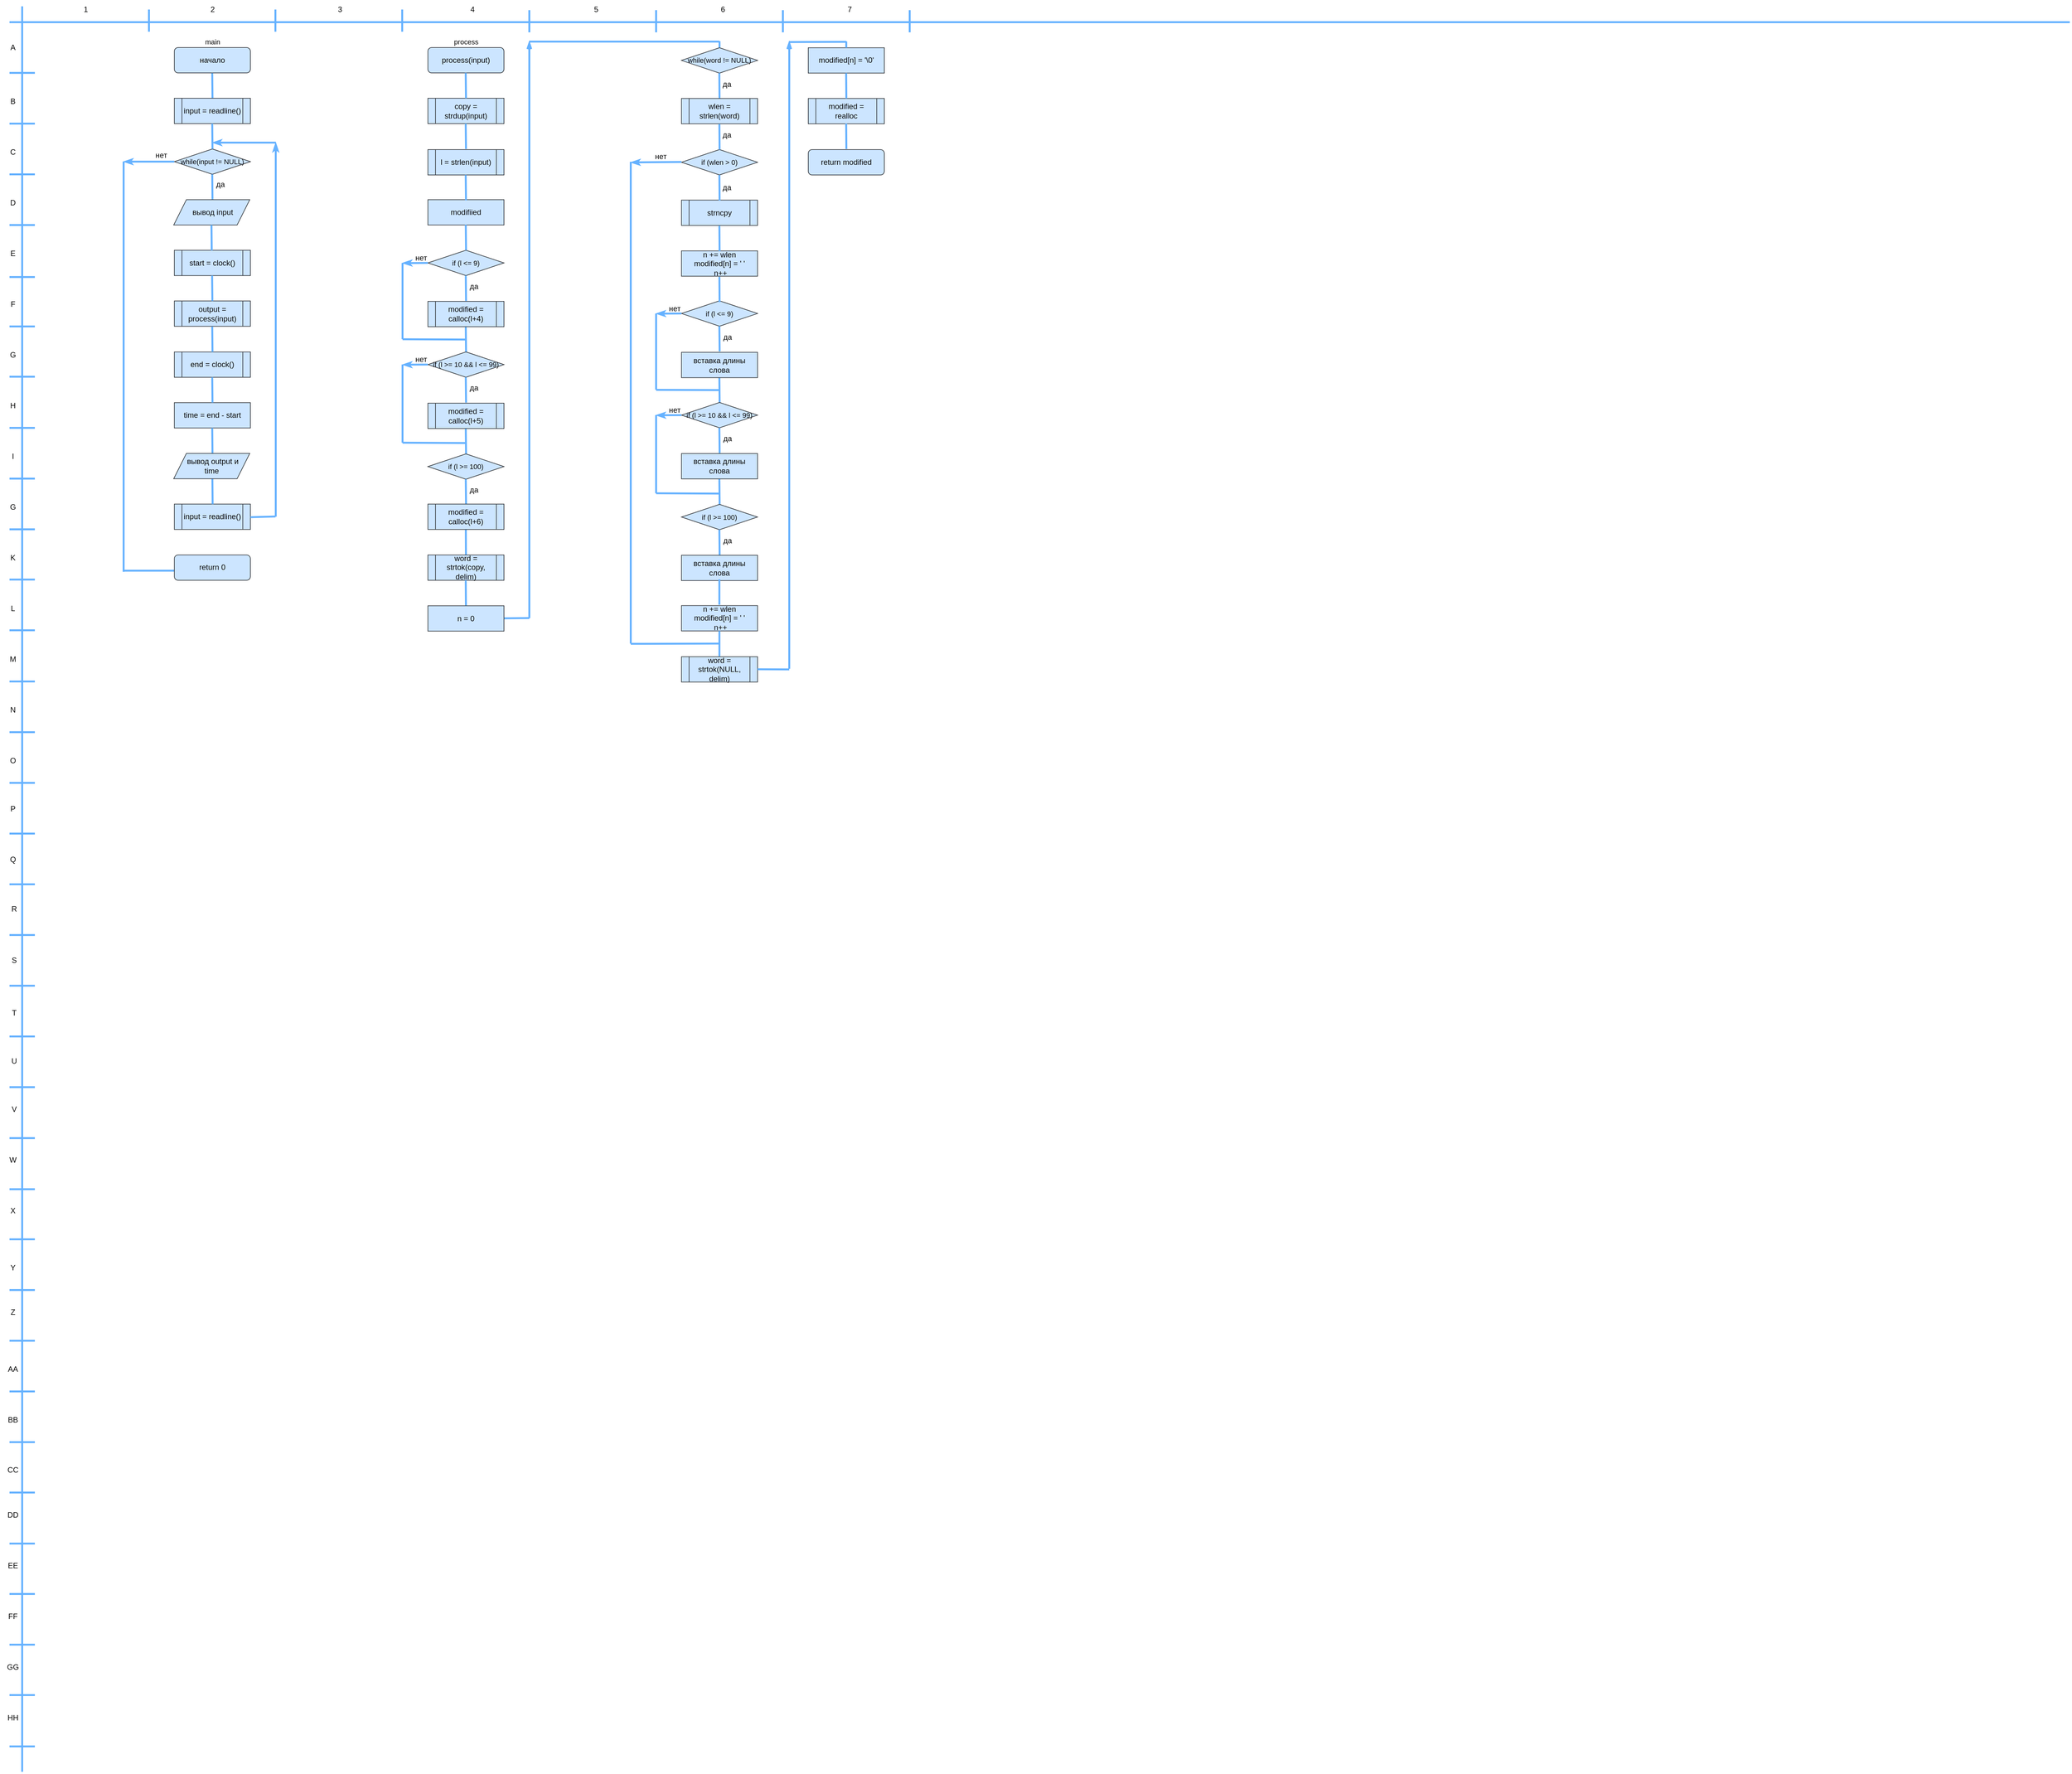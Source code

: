 <mxfile>
    <diagram id="ryQu1h_99_hGB_A9CcAF" name="Страница 1">
        <mxGraphModel dx="1254" dy="737" grid="1" gridSize="10" guides="1" tooltips="1" connect="1" arrows="1" fold="1" page="1" pageScale="1" pageWidth="3300" pageHeight="2339" background="#ffffff" math="0" shadow="0">
            <root>
                <mxCell id="0"/>
                <mxCell id="1" parent="0"/>
                <mxCell id="331" value="" style="endArrow=none;html=1;rounded=0;strokeColor=#66B2FF;strokeWidth=3;fontFamily=Helvetica;fontSize=12;fontColor=default;" parent="1" edge="1">
                    <mxGeometry width="50" height="50" relative="1" as="geometry">
                        <mxPoint x="40" y="2800" as="sourcePoint"/>
                        <mxPoint x="40.0" y="15" as="targetPoint"/>
                    </mxGeometry>
                </mxCell>
                <mxCell id="332" value="" style="endArrow=none;html=1;rounded=0;strokeColor=#66B2FF;strokeWidth=3;fontFamily=Helvetica;fontSize=12;fontColor=default;" parent="1" edge="1">
                    <mxGeometry width="50" height="50" relative="1" as="geometry">
                        <mxPoint x="20" y="40" as="sourcePoint"/>
                        <mxPoint x="3270" y="40" as="targetPoint"/>
                    </mxGeometry>
                </mxCell>
                <mxCell id="333" value="" style="endArrow=none;html=1;rounded=0;strokeColor=#66B2FF;strokeWidth=3;fontFamily=Helvetica;fontSize=12;fontColor=default;" parent="1" edge="1">
                    <mxGeometry width="50" height="50" relative="1" as="geometry">
                        <mxPoint x="20" y="120" as="sourcePoint"/>
                        <mxPoint x="60.0" y="120" as="targetPoint"/>
                    </mxGeometry>
                </mxCell>
                <mxCell id="335" value="" style="endArrow=none;html=1;rounded=0;strokeColor=#66B2FF;strokeWidth=3;fontFamily=Helvetica;fontSize=12;fontColor=default;" parent="1" edge="1">
                    <mxGeometry width="50" height="50" relative="1" as="geometry">
                        <mxPoint x="20" y="200" as="sourcePoint"/>
                        <mxPoint x="60" y="200" as="targetPoint"/>
                    </mxGeometry>
                </mxCell>
                <mxCell id="336" value="" style="endArrow=none;html=1;rounded=0;strokeColor=#66B2FF;strokeWidth=3;fontFamily=Helvetica;fontSize=12;fontColor=default;" parent="1" edge="1">
                    <mxGeometry width="50" height="50" relative="1" as="geometry">
                        <mxPoint x="20" y="280" as="sourcePoint"/>
                        <mxPoint x="60" y="280" as="targetPoint"/>
                    </mxGeometry>
                </mxCell>
                <mxCell id="337" value="" style="endArrow=none;html=1;rounded=0;strokeColor=#66B2FF;strokeWidth=3;fontFamily=Helvetica;fontSize=12;fontColor=default;" parent="1" edge="1">
                    <mxGeometry width="50" height="50" relative="1" as="geometry">
                        <mxPoint x="20" y="360" as="sourcePoint"/>
                        <mxPoint x="60" y="360" as="targetPoint"/>
                    </mxGeometry>
                </mxCell>
                <mxCell id="338" value="" style="endArrow=none;html=1;rounded=0;strokeColor=#66B2FF;strokeWidth=3;fontFamily=Helvetica;fontSize=12;fontColor=default;" parent="1" edge="1">
                    <mxGeometry width="50" height="50" relative="1" as="geometry">
                        <mxPoint x="20" y="442" as="sourcePoint"/>
                        <mxPoint x="60" y="442" as="targetPoint"/>
                    </mxGeometry>
                </mxCell>
                <mxCell id="339" value="" style="endArrow=none;html=1;rounded=0;strokeColor=#66B2FF;strokeWidth=3;fontFamily=Helvetica;fontSize=12;fontColor=default;" parent="1" edge="1">
                    <mxGeometry width="50" height="50" relative="1" as="geometry">
                        <mxPoint x="20" y="520" as="sourcePoint"/>
                        <mxPoint x="60" y="520" as="targetPoint"/>
                    </mxGeometry>
                </mxCell>
                <mxCell id="340" value="" style="endArrow=none;html=1;rounded=0;strokeColor=#66B2FF;strokeWidth=3;fontFamily=Helvetica;fontSize=12;fontColor=default;" parent="1" edge="1">
                    <mxGeometry width="50" height="50" relative="1" as="geometry">
                        <mxPoint x="20" y="599.31" as="sourcePoint"/>
                        <mxPoint x="60" y="599.31" as="targetPoint"/>
                    </mxGeometry>
                </mxCell>
                <mxCell id="341" value="" style="endArrow=none;html=1;rounded=0;strokeColor=#66B2FF;strokeWidth=3;fontFamily=Helvetica;fontSize=12;fontColor=default;" parent="1" edge="1">
                    <mxGeometry width="50" height="50" relative="1" as="geometry">
                        <mxPoint x="20" y="680" as="sourcePoint"/>
                        <mxPoint x="60" y="680" as="targetPoint"/>
                    </mxGeometry>
                </mxCell>
                <mxCell id="342" value="" style="endArrow=none;html=1;rounded=0;strokeColor=#66B2FF;strokeWidth=3;fontFamily=Helvetica;fontSize=12;fontColor=default;" parent="1" edge="1">
                    <mxGeometry width="50" height="50" relative="1" as="geometry">
                        <mxPoint x="20" y="760" as="sourcePoint"/>
                        <mxPoint x="60" y="760" as="targetPoint"/>
                    </mxGeometry>
                </mxCell>
                <mxCell id="343" value="" style="endArrow=none;html=1;rounded=0;strokeColor=#66B2FF;strokeWidth=3;fontFamily=Helvetica;fontSize=12;fontColor=default;" parent="1" edge="1">
                    <mxGeometry width="50" height="50" relative="1" as="geometry">
                        <mxPoint x="20" y="840" as="sourcePoint"/>
                        <mxPoint x="60" y="840" as="targetPoint"/>
                    </mxGeometry>
                </mxCell>
                <mxCell id="344" value="" style="endArrow=none;html=1;rounded=0;strokeColor=#66B2FF;strokeWidth=3;fontFamily=Helvetica;fontSize=12;fontColor=default;" parent="1" edge="1">
                    <mxGeometry width="50" height="50" relative="1" as="geometry">
                        <mxPoint x="20" y="919.31" as="sourcePoint"/>
                        <mxPoint x="60" y="919.31" as="targetPoint"/>
                    </mxGeometry>
                </mxCell>
                <mxCell id="345" value="" style="endArrow=none;html=1;rounded=0;strokeColor=#66B2FF;strokeWidth=3;fontFamily=Helvetica;fontSize=12;fontColor=default;" parent="1" edge="1">
                    <mxGeometry width="50" height="50" relative="1" as="geometry">
                        <mxPoint x="20" y="999.31" as="sourcePoint"/>
                        <mxPoint x="60" y="999.31" as="targetPoint"/>
                    </mxGeometry>
                </mxCell>
                <mxCell id="346" value="" style="endArrow=none;html=1;rounded=0;strokeColor=#66B2FF;strokeWidth=3;fontFamily=Helvetica;fontSize=12;fontColor=default;" parent="1" edge="1">
                    <mxGeometry width="50" height="50" relative="1" as="geometry">
                        <mxPoint x="20" y="1080" as="sourcePoint"/>
                        <mxPoint x="60" y="1080" as="targetPoint"/>
                    </mxGeometry>
                </mxCell>
                <mxCell id="347" value="" style="endArrow=none;html=1;rounded=0;strokeColor=#66B2FF;strokeWidth=3;fontFamily=Helvetica;fontSize=12;fontColor=default;" parent="1" edge="1">
                    <mxGeometry width="50" height="50" relative="1" as="geometry">
                        <mxPoint x="20" y="1160" as="sourcePoint"/>
                        <mxPoint x="60" y="1160" as="targetPoint"/>
                    </mxGeometry>
                </mxCell>
                <mxCell id="348" value="" style="endArrow=none;html=1;rounded=0;strokeColor=#66B2FF;strokeWidth=3;fontFamily=Helvetica;fontSize=12;fontColor=default;" parent="1" edge="1">
                    <mxGeometry width="50" height="50" relative="1" as="geometry">
                        <mxPoint x="240" y="55" as="sourcePoint"/>
                        <mxPoint x="240" y="20" as="targetPoint"/>
                    </mxGeometry>
                </mxCell>
                <mxCell id="349" value="" style="endArrow=none;html=1;rounded=0;strokeColor=#66B2FF;strokeWidth=3;fontFamily=Helvetica;fontSize=12;fontColor=default;" parent="1" edge="1">
                    <mxGeometry width="50" height="50" relative="1" as="geometry">
                        <mxPoint x="439.42" y="55" as="sourcePoint"/>
                        <mxPoint x="439.42" y="20" as="targetPoint"/>
                    </mxGeometry>
                </mxCell>
                <mxCell id="350" value="" style="endArrow=none;html=1;rounded=0;strokeColor=#66B2FF;strokeWidth=3;fontFamily=Helvetica;fontSize=12;fontColor=default;" parent="1" edge="1">
                    <mxGeometry width="50" height="50" relative="1" as="geometry">
                        <mxPoint x="639.42" y="55" as="sourcePoint"/>
                        <mxPoint x="639.42" y="20" as="targetPoint"/>
                    </mxGeometry>
                </mxCell>
                <mxCell id="351" value="1" style="text;html=1;align=center;verticalAlign=middle;resizable=0;points=[];autosize=1;strokeColor=none;fillColor=none;fontSize=12;fontFamily=Helvetica;fontColor=#0A0A0A;" parent="1" vertex="1">
                    <mxGeometry x="125" y="5" width="30" height="30" as="geometry"/>
                </mxCell>
                <mxCell id="352" value="2" style="text;html=1;align=center;verticalAlign=middle;resizable=0;points=[];autosize=1;strokeColor=none;fillColor=none;fontSize=12;fontFamily=Helvetica;fontColor=#0A0A0A;" parent="1" vertex="1">
                    <mxGeometry x="325" y="5" width="30" height="30" as="geometry"/>
                </mxCell>
                <mxCell id="353" value="3" style="text;html=1;align=center;verticalAlign=middle;resizable=0;points=[];autosize=1;strokeColor=none;fillColor=none;fontSize=12;fontFamily=Helvetica;fontColor=#0A0A0A;" parent="1" vertex="1">
                    <mxGeometry x="525.58" y="5" width="30" height="30" as="geometry"/>
                </mxCell>
                <mxCell id="354" value="A" style="text;html=1;align=center;verticalAlign=middle;resizable=0;points=[];autosize=1;strokeColor=none;fillColor=none;fontSize=12;fontFamily=Helvetica;fontColor=#0A0A0A;" parent="1" vertex="1">
                    <mxGeometry x="10" y="65" width="30" height="30" as="geometry"/>
                </mxCell>
                <mxCell id="355" value="B" style="text;html=1;align=center;verticalAlign=middle;resizable=0;points=[];autosize=1;strokeColor=none;fillColor=none;fontSize=12;fontFamily=Helvetica;fontColor=#0A0A0A;" parent="1" vertex="1">
                    <mxGeometry x="10" y="150" width="30" height="30" as="geometry"/>
                </mxCell>
                <mxCell id="356" value="C" style="text;html=1;align=center;verticalAlign=middle;resizable=0;points=[];autosize=1;strokeColor=none;fillColor=none;fontSize=12;fontFamily=Helvetica;fontColor=#0A0A0A;" parent="1" vertex="1">
                    <mxGeometry x="10" y="230" width="30" height="30" as="geometry"/>
                </mxCell>
                <mxCell id="357" value="D" style="text;html=1;align=center;verticalAlign=middle;resizable=0;points=[];autosize=1;strokeColor=none;fillColor=none;fontSize=12;fontFamily=Helvetica;fontColor=#0A0A0A;" parent="1" vertex="1">
                    <mxGeometry x="10" y="310" width="30" height="30" as="geometry"/>
                </mxCell>
                <mxCell id="358" value="E" style="text;html=1;align=center;verticalAlign=middle;resizable=0;points=[];autosize=1;strokeColor=none;fillColor=none;fontSize=12;fontFamily=Helvetica;fontColor=#0A0A0A;" parent="1" vertex="1">
                    <mxGeometry x="10" y="390" width="30" height="30" as="geometry"/>
                </mxCell>
                <mxCell id="359" value="F" style="text;html=1;align=center;verticalAlign=middle;resizable=0;points=[];autosize=1;strokeColor=none;fillColor=none;fontSize=12;fontFamily=Helvetica;fontColor=#0A0A0A;" parent="1" vertex="1">
                    <mxGeometry x="10" y="470" width="30" height="30" as="geometry"/>
                </mxCell>
                <mxCell id="360" value="G" style="text;html=1;align=center;verticalAlign=middle;resizable=0;points=[];autosize=1;strokeColor=none;fillColor=none;fontSize=12;fontFamily=Helvetica;fontColor=#0A0A0A;" parent="1" vertex="1">
                    <mxGeometry x="10" y="550" width="30" height="30" as="geometry"/>
                </mxCell>
                <mxCell id="361" value="H" style="text;html=1;align=center;verticalAlign=middle;resizable=0;points=[];autosize=1;strokeColor=none;fillColor=none;fontSize=12;fontFamily=Helvetica;fontColor=#0A0A0A;" parent="1" vertex="1">
                    <mxGeometry x="10" y="630" width="30" height="30" as="geometry"/>
                </mxCell>
                <mxCell id="362" value="I" style="text;html=1;align=center;verticalAlign=middle;resizable=0;points=[];autosize=1;strokeColor=none;fillColor=none;fontSize=12;fontFamily=Helvetica;fontColor=#0A0A0A;" parent="1" vertex="1">
                    <mxGeometry x="10" y="710" width="30" height="30" as="geometry"/>
                </mxCell>
                <mxCell id="363" value="G" style="text;html=1;align=center;verticalAlign=middle;resizable=0;points=[];autosize=1;strokeColor=none;fillColor=none;fontSize=12;fontFamily=Helvetica;fontColor=#0A0A0A;" parent="1" vertex="1">
                    <mxGeometry x="10" y="790" width="30" height="30" as="geometry"/>
                </mxCell>
                <mxCell id="364" value="K" style="text;html=1;align=center;verticalAlign=middle;resizable=0;points=[];autosize=1;strokeColor=none;fillColor=none;fontSize=12;fontFamily=Helvetica;fontColor=#0A0A0A;" parent="1" vertex="1">
                    <mxGeometry x="10" y="870" width="30" height="30" as="geometry"/>
                </mxCell>
                <mxCell id="365" value="L" style="text;html=1;align=center;verticalAlign=middle;resizable=0;points=[];autosize=1;strokeColor=none;fillColor=none;fontSize=12;fontFamily=Helvetica;fontColor=#0A0A0A;" parent="1" vertex="1">
                    <mxGeometry x="10" y="950" width="30" height="30" as="geometry"/>
                </mxCell>
                <mxCell id="366" value="M" style="text;html=1;align=center;verticalAlign=middle;resizable=0;points=[];autosize=1;strokeColor=none;fillColor=none;fontSize=12;fontFamily=Helvetica;fontColor=#0A0A0A;" parent="1" vertex="1">
                    <mxGeometry x="10" y="1030" width="30" height="30" as="geometry"/>
                </mxCell>
                <mxCell id="367" value="N" style="text;html=1;align=center;verticalAlign=middle;resizable=0;points=[];autosize=1;strokeColor=none;fillColor=none;fontSize=12;fontFamily=Helvetica;fontColor=#0A0A0A;" parent="1" vertex="1">
                    <mxGeometry x="10" y="1110" width="30" height="30" as="geometry"/>
                </mxCell>
                <mxCell id="926" value="" style="endArrow=none;html=1;rounded=0;strokeColor=#66B2FF;strokeWidth=3;fontFamily=Helvetica;fontSize=12;fontColor=default;" parent="1" edge="1">
                    <mxGeometry width="50" height="50" relative="1" as="geometry">
                        <mxPoint x="840.0" y="56" as="sourcePoint"/>
                        <mxPoint x="840.0" y="21" as="targetPoint"/>
                    </mxGeometry>
                </mxCell>
                <mxCell id="927" value="" style="endArrow=none;html=1;rounded=0;strokeColor=#66B2FF;strokeWidth=3;fontFamily=Helvetica;fontSize=12;fontColor=default;" parent="1" edge="1">
                    <mxGeometry width="50" height="50" relative="1" as="geometry">
                        <mxPoint x="1040" y="56" as="sourcePoint"/>
                        <mxPoint x="1040" y="21" as="targetPoint"/>
                    </mxGeometry>
                </mxCell>
                <mxCell id="928" value="4" style="text;html=1;align=center;verticalAlign=middle;resizable=0;points=[];autosize=1;strokeColor=none;fillColor=none;fontSize=12;fontFamily=Helvetica;fontColor=#0A0A0A;" parent="1" vertex="1">
                    <mxGeometry x="735.0" y="5" width="30" height="30" as="geometry"/>
                </mxCell>
                <mxCell id="929" value="5" style="text;html=1;align=center;verticalAlign=middle;resizable=0;points=[];autosize=1;strokeColor=none;fillColor=none;fontSize=12;fontFamily=Helvetica;fontColor=#0A0A0A;" parent="1" vertex="1">
                    <mxGeometry x="930.0" y="5" width="30" height="30" as="geometry"/>
                </mxCell>
                <mxCell id="930" value="" style="endArrow=none;html=1;rounded=0;strokeColor=#66B2FF;strokeWidth=3;fontFamily=Helvetica;fontSize=12;fontColor=default;" parent="1" edge="1">
                    <mxGeometry width="50" height="50" relative="1" as="geometry">
                        <mxPoint x="20" y="1240" as="sourcePoint"/>
                        <mxPoint x="60" y="1240" as="targetPoint"/>
                    </mxGeometry>
                </mxCell>
                <mxCell id="931" value="" style="endArrow=none;html=1;rounded=0;strokeColor=#66B2FF;strokeWidth=3;fontFamily=Helvetica;fontSize=12;fontColor=default;" parent="1" edge="1">
                    <mxGeometry width="50" height="50" relative="1" as="geometry">
                        <mxPoint x="20" y="1320" as="sourcePoint"/>
                        <mxPoint x="60" y="1320" as="targetPoint"/>
                    </mxGeometry>
                </mxCell>
                <mxCell id="933" value="" style="endArrow=none;html=1;rounded=0;strokeColor=#66B2FF;strokeWidth=3;fontFamily=Helvetica;fontSize=12;fontColor=default;" parent="1" edge="1">
                    <mxGeometry width="50" height="50" relative="1" as="geometry">
                        <mxPoint x="20" y="1400" as="sourcePoint"/>
                        <mxPoint x="60" y="1400" as="targetPoint"/>
                    </mxGeometry>
                </mxCell>
                <mxCell id="934" value="" style="endArrow=none;html=1;rounded=0;strokeColor=#66B2FF;strokeWidth=3;fontFamily=Helvetica;fontSize=12;fontColor=default;" parent="1" edge="1">
                    <mxGeometry width="50" height="50" relative="1" as="geometry">
                        <mxPoint x="20" y="1480" as="sourcePoint"/>
                        <mxPoint x="60" y="1480" as="targetPoint"/>
                    </mxGeometry>
                </mxCell>
                <mxCell id="935" value="" style="endArrow=none;html=1;rounded=0;strokeColor=#66B2FF;strokeWidth=3;fontFamily=Helvetica;fontSize=12;fontColor=default;" parent="1" edge="1">
                    <mxGeometry width="50" height="50" relative="1" as="geometry">
                        <mxPoint x="20" y="1560" as="sourcePoint"/>
                        <mxPoint x="60" y="1560" as="targetPoint"/>
                    </mxGeometry>
                </mxCell>
                <mxCell id="936" value="" style="endArrow=none;html=1;rounded=0;strokeColor=#66B2FF;strokeWidth=3;fontFamily=Helvetica;fontSize=12;fontColor=default;" parent="1" edge="1">
                    <mxGeometry width="50" height="50" relative="1" as="geometry">
                        <mxPoint x="20" y="1640.0" as="sourcePoint"/>
                        <mxPoint x="60" y="1640.0" as="targetPoint"/>
                    </mxGeometry>
                </mxCell>
                <mxCell id="937" value="O" style="text;html=1;align=center;verticalAlign=middle;resizable=0;points=[];autosize=1;strokeColor=none;fillColor=none;fontSize=12;fontFamily=Helvetica;fontColor=#0A0A0A;" parent="1" vertex="1">
                    <mxGeometry x="10" y="1190" width="30" height="30" as="geometry"/>
                </mxCell>
                <mxCell id="938" value="P" style="text;html=1;align=center;verticalAlign=middle;resizable=0;points=[];autosize=1;strokeColor=none;fillColor=none;fontSize=12;fontFamily=Helvetica;fontColor=#0A0A0A;" parent="1" vertex="1">
                    <mxGeometry x="10" y="1266" width="30" height="30" as="geometry"/>
                </mxCell>
                <mxCell id="940" value="Q" style="text;html=1;align=center;verticalAlign=middle;resizable=0;points=[];autosize=1;strokeColor=none;fillColor=none;fontSize=12;fontFamily=Helvetica;fontColor=#0A0A0A;" parent="1" vertex="1">
                    <mxGeometry x="10" y="1346" width="30" height="30" as="geometry"/>
                </mxCell>
                <mxCell id="941" value="R" style="text;html=1;align=center;verticalAlign=middle;resizable=0;points=[];autosize=1;strokeColor=none;fillColor=none;fontSize=12;fontFamily=Helvetica;fontColor=#0A0A0A;" parent="1" vertex="1">
                    <mxGeometry x="12" y="1424" width="30" height="30" as="geometry"/>
                </mxCell>
                <mxCell id="942" value="S" style="text;html=1;align=center;verticalAlign=middle;resizable=0;points=[];autosize=1;strokeColor=none;fillColor=none;fontSize=12;fontFamily=Helvetica;fontColor=#0A0A0A;" parent="1" vertex="1">
                    <mxGeometry x="12" y="1505" width="30" height="30" as="geometry"/>
                </mxCell>
                <mxCell id="943" value="T" style="text;html=1;align=center;verticalAlign=middle;resizable=0;points=[];autosize=1;strokeColor=none;fillColor=none;fontSize=12;fontFamily=Helvetica;fontColor=#0A0A0A;" parent="1" vertex="1">
                    <mxGeometry x="12" y="1588" width="30" height="30" as="geometry"/>
                </mxCell>
                <mxCell id="950" value="" style="endArrow=none;html=1;rounded=0;strokeColor=#66B2FF;strokeWidth=3;fontFamily=Helvetica;fontSize=12;fontColor=default;" parent="1" edge="1">
                    <mxGeometry width="50" height="50" relative="1" as="geometry">
                        <mxPoint x="20" y="1720" as="sourcePoint"/>
                        <mxPoint x="60" y="1720" as="targetPoint"/>
                    </mxGeometry>
                </mxCell>
                <mxCell id="951" value="U" style="text;html=1;align=center;verticalAlign=middle;resizable=0;points=[];autosize=1;strokeColor=none;fillColor=none;fontSize=12;fontFamily=Helvetica;fontColor=#0A0A0A;" parent="1" vertex="1">
                    <mxGeometry x="12" y="1664" width="30" height="30" as="geometry"/>
                </mxCell>
                <mxCell id="952" value="" style="endArrow=none;html=1;rounded=0;strokeColor=#66B2FF;strokeWidth=3;fontFamily=Helvetica;fontSize=12;fontColor=default;" parent="1" edge="1">
                    <mxGeometry width="50" height="50" relative="1" as="geometry">
                        <mxPoint x="1240" y="56" as="sourcePoint"/>
                        <mxPoint x="1240" y="21" as="targetPoint"/>
                    </mxGeometry>
                </mxCell>
                <mxCell id="953" value="6" style="text;html=1;align=center;verticalAlign=middle;resizable=0;points=[];autosize=1;strokeColor=none;fillColor=none;fontSize=12;fontFamily=Helvetica;fontColor=#0A0A0A;" parent="1" vertex="1">
                    <mxGeometry x="1130" y="5" width="30" height="30" as="geometry"/>
                </mxCell>
                <mxCell id="954" value="" style="endArrow=none;html=1;rounded=0;strokeColor=#66B2FF;strokeWidth=3;fontFamily=Helvetica;fontSize=12;fontColor=default;" parent="1" edge="1">
                    <mxGeometry width="50" height="50" relative="1" as="geometry">
                        <mxPoint x="1440" y="56" as="sourcePoint"/>
                        <mxPoint x="1440" y="21" as="targetPoint"/>
                    </mxGeometry>
                </mxCell>
                <mxCell id="955" value="7" style="text;html=1;align=center;verticalAlign=middle;resizable=0;points=[];autosize=1;strokeColor=none;fillColor=none;fontSize=12;fontFamily=Helvetica;fontColor=#0A0A0A;" parent="1" vertex="1">
                    <mxGeometry x="1330" y="5" width="30" height="30" as="geometry"/>
                </mxCell>
                <mxCell id="1259" value="main" style="text;html=1;align=center;verticalAlign=middle;resizable=0;points=[];autosize=1;strokeColor=none;fillColor=none;fontSize=11;fontFamily=Helvetica;fontColor=#0A0A0A;" parent="1" vertex="1">
                    <mxGeometry x="315" y="56" width="50" height="30" as="geometry"/>
                </mxCell>
                <mxCell id="1404" value="" style="endArrow=none;html=1;rounded=0;strokeColor=#66B2FF;strokeWidth=3;fontFamily=Helvetica;fontSize=12;fontColor=default;" parent="1" edge="1">
                    <mxGeometry width="50" height="50" relative="1" as="geometry">
                        <mxPoint x="20" y="1800.41" as="sourcePoint"/>
                        <mxPoint x="60" y="1800.41" as="targetPoint"/>
                    </mxGeometry>
                </mxCell>
                <mxCell id="1405" value="V" style="text;html=1;align=center;verticalAlign=middle;resizable=0;points=[];autosize=1;strokeColor=none;fillColor=none;fontSize=12;fontFamily=Helvetica;fontColor=#0A0A0A;" parent="1" vertex="1">
                    <mxGeometry x="12" y="1740" width="30" height="30" as="geometry"/>
                </mxCell>
                <mxCell id="1406" value="" style="endArrow=none;html=1;rounded=0;strokeColor=#66B2FF;strokeWidth=3;fontFamily=Helvetica;fontSize=12;fontColor=default;" parent="1" edge="1">
                    <mxGeometry width="50" height="50" relative="1" as="geometry">
                        <mxPoint x="20" y="1881.0" as="sourcePoint"/>
                        <mxPoint x="60" y="1881.0" as="targetPoint"/>
                    </mxGeometry>
                </mxCell>
                <mxCell id="1407" value="" style="endArrow=none;html=1;rounded=0;strokeColor=#66B2FF;strokeWidth=3;fontFamily=Helvetica;fontSize=12;fontColor=default;" parent="1" edge="1">
                    <mxGeometry width="50" height="50" relative="1" as="geometry">
                        <mxPoint x="20" y="1960" as="sourcePoint"/>
                        <mxPoint x="60" y="1960" as="targetPoint"/>
                    </mxGeometry>
                </mxCell>
                <mxCell id="1408" value="" style="endArrow=none;html=1;rounded=0;strokeColor=#66B2FF;strokeWidth=3;fontFamily=Helvetica;fontSize=12;fontColor=default;" parent="1" edge="1">
                    <mxGeometry width="50" height="50" relative="1" as="geometry">
                        <mxPoint x="20" y="2040" as="sourcePoint"/>
                        <mxPoint x="60" y="2040" as="targetPoint"/>
                    </mxGeometry>
                </mxCell>
                <mxCell id="1409" value="" style="endArrow=none;html=1;rounded=0;strokeColor=#66B2FF;strokeWidth=3;fontFamily=Helvetica;fontSize=12;fontColor=default;" parent="1" edge="1">
                    <mxGeometry width="50" height="50" relative="1" as="geometry">
                        <mxPoint x="20" y="2120" as="sourcePoint"/>
                        <mxPoint x="60" y="2120" as="targetPoint"/>
                    </mxGeometry>
                </mxCell>
                <mxCell id="1410" value="" style="endArrow=none;html=1;rounded=0;strokeColor=#66B2FF;strokeWidth=3;fontFamily=Helvetica;fontSize=12;fontColor=default;" parent="1" edge="1">
                    <mxGeometry width="50" height="50" relative="1" as="geometry">
                        <mxPoint x="20" y="2200" as="sourcePoint"/>
                        <mxPoint x="60" y="2200" as="targetPoint"/>
                    </mxGeometry>
                </mxCell>
                <mxCell id="1411" value="" style="endArrow=none;html=1;rounded=0;strokeColor=#66B2FF;strokeWidth=3;fontFamily=Helvetica;fontSize=12;fontColor=default;" parent="1" edge="1">
                    <mxGeometry width="50" height="50" relative="1" as="geometry">
                        <mxPoint x="20" y="2280" as="sourcePoint"/>
                        <mxPoint x="60" y="2280" as="targetPoint"/>
                    </mxGeometry>
                </mxCell>
                <mxCell id="1412" value="" style="endArrow=none;html=1;rounded=0;strokeColor=#66B2FF;strokeWidth=3;fontFamily=Helvetica;fontSize=12;fontColor=default;" parent="1" edge="1">
                    <mxGeometry width="50" height="50" relative="1" as="geometry">
                        <mxPoint x="20" y="2359.52" as="sourcePoint"/>
                        <mxPoint x="60" y="2359.52" as="targetPoint"/>
                    </mxGeometry>
                </mxCell>
                <mxCell id="1413" value="" style="endArrow=none;html=1;rounded=0;strokeColor=#66B2FF;strokeWidth=3;fontFamily=Helvetica;fontSize=12;fontColor=default;" parent="1" edge="1">
                    <mxGeometry width="50" height="50" relative="1" as="geometry">
                        <mxPoint x="20" y="2440" as="sourcePoint"/>
                        <mxPoint x="60" y="2440" as="targetPoint"/>
                    </mxGeometry>
                </mxCell>
                <mxCell id="1414" value="W" style="text;html=1;align=center;verticalAlign=middle;resizable=0;points=[];autosize=1;strokeColor=none;fillColor=none;fontSize=12;fontFamily=Helvetica;fontColor=#0A0A0A;" parent="1" vertex="1">
                    <mxGeometry x="10" y="1820" width="30" height="30" as="geometry"/>
                </mxCell>
                <mxCell id="1415" value="X" style="text;html=1;align=center;verticalAlign=middle;resizable=0;points=[];autosize=1;strokeColor=none;fillColor=none;fontSize=12;fontFamily=Helvetica;fontColor=#0A0A0A;" parent="1" vertex="1">
                    <mxGeometry x="10" y="1900" width="30" height="30" as="geometry"/>
                </mxCell>
                <mxCell id="1416" value="Y" style="text;html=1;align=center;verticalAlign=middle;resizable=0;points=[];autosize=1;strokeColor=none;fillColor=none;fontSize=12;fontFamily=Helvetica;fontColor=#0A0A0A;" parent="1" vertex="1">
                    <mxGeometry x="10" y="1990" width="30" height="30" as="geometry"/>
                </mxCell>
                <mxCell id="1417" value="Z" style="text;html=1;align=center;verticalAlign=middle;resizable=0;points=[];autosize=1;strokeColor=none;fillColor=none;fontSize=12;fontFamily=Helvetica;fontColor=#0A0A0A;" parent="1" vertex="1">
                    <mxGeometry x="10" y="2060" width="30" height="30" as="geometry"/>
                </mxCell>
                <mxCell id="1418" value="AA" style="text;html=1;align=center;verticalAlign=middle;resizable=0;points=[];autosize=1;strokeColor=none;fillColor=none;fontSize=12;fontFamily=Helvetica;fontColor=#0A0A0A;" parent="1" vertex="1">
                    <mxGeometry x="5" y="2150" width="40" height="30" as="geometry"/>
                </mxCell>
                <mxCell id="1419" value="BB" style="text;html=1;align=center;verticalAlign=middle;resizable=0;points=[];autosize=1;strokeColor=none;fillColor=none;fontSize=12;fontFamily=Helvetica;fontColor=#0A0A0A;" parent="1" vertex="1">
                    <mxGeometry x="5" y="2230" width="40" height="30" as="geometry"/>
                </mxCell>
                <mxCell id="1420" value="CC" style="text;html=1;align=center;verticalAlign=middle;resizable=0;points=[];autosize=1;strokeColor=none;fillColor=none;fontSize=12;fontFamily=Helvetica;fontColor=#0A0A0A;" parent="1" vertex="1">
                    <mxGeometry x="5" y="2309" width="40" height="30" as="geometry"/>
                </mxCell>
                <mxCell id="1421" value="DD" style="text;html=1;align=center;verticalAlign=middle;resizable=0;points=[];autosize=1;strokeColor=none;fillColor=none;fontSize=12;fontFamily=Helvetica;fontColor=#0A0A0A;" parent="1" vertex="1">
                    <mxGeometry x="5" y="2380" width="40" height="30" as="geometry"/>
                </mxCell>
                <mxCell id="1422" value="" style="endArrow=none;html=1;rounded=0;strokeColor=#66B2FF;strokeWidth=3;fontFamily=Helvetica;fontSize=12;fontColor=default;" parent="1" edge="1">
                    <mxGeometry width="50" height="50" relative="1" as="geometry">
                        <mxPoint x="20" y="2519.52" as="sourcePoint"/>
                        <mxPoint x="60" y="2519.52" as="targetPoint"/>
                    </mxGeometry>
                </mxCell>
                <mxCell id="1423" value="EE" style="text;html=1;align=center;verticalAlign=middle;resizable=0;points=[];autosize=1;strokeColor=none;fillColor=none;fontSize=12;fontFamily=Helvetica;fontColor=#0A0A0A;" parent="1" vertex="1">
                    <mxGeometry x="5" y="2460" width="40" height="30" as="geometry"/>
                </mxCell>
                <mxCell id="1424" value="" style="endArrow=none;html=1;rounded=0;strokeColor=#66B2FF;strokeWidth=3;fontFamily=Helvetica;fontSize=12;fontColor=default;" parent="1" edge="1">
                    <mxGeometry width="50" height="50" relative="1" as="geometry">
                        <mxPoint x="20" y="2599.52" as="sourcePoint"/>
                        <mxPoint x="60" y="2599.52" as="targetPoint"/>
                    </mxGeometry>
                </mxCell>
                <mxCell id="1425" value="FF" style="text;html=1;align=center;verticalAlign=middle;resizable=0;points=[];autosize=1;strokeColor=none;fillColor=none;fontSize=12;fontFamily=Helvetica;fontColor=#0A0A0A;" parent="1" vertex="1">
                    <mxGeometry x="5" y="2540" width="40" height="30" as="geometry"/>
                </mxCell>
                <mxCell id="1426" value="" style="endArrow=none;html=1;rounded=0;strokeColor=#66B2FF;strokeWidth=3;fontFamily=Helvetica;fontSize=12;fontColor=default;" parent="1" edge="1">
                    <mxGeometry width="50" height="50" relative="1" as="geometry">
                        <mxPoint x="20" y="2679" as="sourcePoint"/>
                        <mxPoint x="60" y="2679" as="targetPoint"/>
                    </mxGeometry>
                </mxCell>
                <mxCell id="1427" value="GG" style="text;html=1;align=center;verticalAlign=middle;resizable=0;points=[];autosize=1;strokeColor=none;fillColor=none;fontSize=12;fontFamily=Helvetica;fontColor=#0A0A0A;" parent="1" vertex="1">
                    <mxGeometry x="5" y="2620" width="40" height="30" as="geometry"/>
                </mxCell>
                <mxCell id="1428" value="" style="endArrow=none;html=1;rounded=0;strokeColor=#66B2FF;strokeWidth=3;fontFamily=Helvetica;fontSize=12;fontColor=default;" parent="1" edge="1">
                    <mxGeometry width="50" height="50" relative="1" as="geometry">
                        <mxPoint x="20" y="2760" as="sourcePoint"/>
                        <mxPoint x="60" y="2760" as="targetPoint"/>
                    </mxGeometry>
                </mxCell>
                <mxCell id="1430" value="HH" style="text;html=1;align=center;verticalAlign=middle;resizable=0;points=[];autosize=1;strokeColor=none;fillColor=none;fontSize=12;fontFamily=Helvetica;fontColor=#0A0A0A;" parent="1" vertex="1">
                    <mxGeometry x="5" y="2700" width="40" height="30" as="geometry"/>
                </mxCell>
                <mxCell id="1514" value="начало" style="rounded=1;whiteSpace=wrap;html=1;strokeColor=#36393d;fontFamily=Helvetica;fontSize=12;fontColor=#0A0A0A;fillColor=#cce5ff;" vertex="1" parent="1">
                    <mxGeometry x="280.0" y="80.0" width="120" height="40" as="geometry"/>
                </mxCell>
                <mxCell id="1515" value="while(input != NULL)" style="rhombus;whiteSpace=wrap;html=1;rounded=0;strokeColor=#36393d;fontFamily=Helvetica;fontSize=11;fontColor=#0A0A0A;fillColor=#cce5ff;" vertex="1" parent="1">
                    <mxGeometry x="280.0" y="240.0" width="120" height="40" as="geometry"/>
                </mxCell>
                <mxCell id="1516" value="start = clock()" style="shape=process;whiteSpace=wrap;html=1;backgroundOutline=1;rounded=0;strokeColor=#36393d;fontFamily=Helvetica;fontSize=12;fontColor=#0A0A0A;fillColor=#cce5ff;" vertex="1" parent="1">
                    <mxGeometry x="280.0" y="399.77" width="120" height="40" as="geometry"/>
                </mxCell>
                <mxCell id="1517" value="" style="endArrow=none;html=1;rounded=0;strokeColor=#66B2FF;strokeWidth=3;fontFamily=Helvetica;fontSize=12;fontColor=default;" edge="1" parent="1">
                    <mxGeometry width="50" height="50" relative="1" as="geometry">
                        <mxPoint x="340.18" y="160.41" as="sourcePoint"/>
                        <mxPoint x="339.76" y="120.41" as="targetPoint"/>
                    </mxGeometry>
                </mxCell>
                <mxCell id="1518" value="да&amp;nbsp;" style="text;html=1;align=center;verticalAlign=middle;resizable=0;points=[];autosize=1;strokeColor=none;fillColor=none;fontSize=12;fontFamily=Helvetica;fontColor=#0A0A0A;" vertex="1" parent="1">
                    <mxGeometry x="334.0" y="281.0" width="40" height="30" as="geometry"/>
                </mxCell>
                <mxCell id="1519" value="нет" style="text;html=1;align=center;verticalAlign=middle;resizable=0;points=[];autosize=1;strokeColor=none;fillColor=none;fontSize=12;fontFamily=Helvetica;fontColor=#0A0A0A;" vertex="1" parent="1">
                    <mxGeometry x="239.0" y="235.0" width="40" height="30" as="geometry"/>
                </mxCell>
                <mxCell id="1521" value="input = readline()" style="shape=process;whiteSpace=wrap;html=1;backgroundOutline=1;rounded=0;strokeColor=#36393d;fontFamily=Helvetica;fontSize=12;fontColor=#0A0A0A;fillColor=#cce5ff;" vertex="1" parent="1">
                    <mxGeometry x="280.0" y="160.0" width="120" height="40" as="geometry"/>
                </mxCell>
                <mxCell id="1522" value="" style="endArrow=none;html=1;rounded=0;strokeColor=#66B2FF;strokeWidth=3;fontFamily=Helvetica;fontSize=12;fontColor=default;" edge="1" parent="1">
                    <mxGeometry width="50" height="50" relative="1" as="geometry">
                        <mxPoint x="340.18" y="240.0" as="sourcePoint"/>
                        <mxPoint x="339.76" y="200.0" as="targetPoint"/>
                    </mxGeometry>
                </mxCell>
                <mxCell id="1523" value="" style="endArrow=none;html=1;rounded=0;strokeColor=#66B2FF;strokeWidth=3;fontFamily=Helvetica;fontSize=12;fontColor=default;" edge="1" parent="1">
                    <mxGeometry width="50" height="50" relative="1" as="geometry">
                        <mxPoint x="340.18" y="320" as="sourcePoint"/>
                        <mxPoint x="339.76" y="280" as="targetPoint"/>
                    </mxGeometry>
                </mxCell>
                <mxCell id="1524" value="output = process(input)" style="shape=process;whiteSpace=wrap;html=1;backgroundOutline=1;rounded=0;strokeColor=#36393d;fontFamily=Helvetica;fontSize=12;fontColor=#0A0A0A;fillColor=#cce5ff;" vertex="1" parent="1">
                    <mxGeometry x="280.0" y="479.77" width="120" height="40" as="geometry"/>
                </mxCell>
                <mxCell id="1525" value="" style="endArrow=none;html=1;rounded=0;strokeColor=#66B2FF;strokeWidth=3;fontFamily=Helvetica;fontSize=12;fontColor=default;" edge="1" parent="1">
                    <mxGeometry width="50" height="50" relative="1" as="geometry">
                        <mxPoint x="340.0" y="479.77" as="sourcePoint"/>
                        <mxPoint x="339.58" y="439.77" as="targetPoint"/>
                    </mxGeometry>
                </mxCell>
                <mxCell id="1526" value="end = clock()" style="shape=process;whiteSpace=wrap;html=1;backgroundOutline=1;rounded=0;strokeColor=#36393d;fontFamily=Helvetica;fontSize=12;fontColor=#0A0A0A;fillColor=#cce5ff;" vertex="1" parent="1">
                    <mxGeometry x="280.0" y="560.18" width="120" height="40" as="geometry"/>
                </mxCell>
                <mxCell id="1528" value="" style="endArrow=none;html=1;rounded=0;strokeColor=#66B2FF;strokeWidth=3;fontFamily=Helvetica;fontSize=12;fontColor=default;" edge="1" parent="1">
                    <mxGeometry width="50" height="50" relative="1" as="geometry">
                        <mxPoint x="340.18" y="560.18" as="sourcePoint"/>
                        <mxPoint x="339.76" y="520.18" as="targetPoint"/>
                    </mxGeometry>
                </mxCell>
                <mxCell id="1529" value="time = end - start" style="whiteSpace=wrap;html=1;rounded=0;strokeColor=#36393d;fontFamily=Helvetica;fontSize=12;fontColor=#0A0A0A;fillColor=#cce5ff;" vertex="1" parent="1">
                    <mxGeometry x="280" y="640.18" width="120" height="40" as="geometry"/>
                </mxCell>
                <mxCell id="1530" value="" style="endArrow=none;html=1;rounded=0;strokeColor=#66B2FF;strokeWidth=3;fontFamily=Helvetica;fontSize=12;fontColor=default;" edge="1" parent="1">
                    <mxGeometry width="50" height="50" relative="1" as="geometry">
                        <mxPoint x="340.18" y="640.18" as="sourcePoint"/>
                        <mxPoint x="339.76" y="600.18" as="targetPoint"/>
                    </mxGeometry>
                </mxCell>
                <mxCell id="1532" value="" style="endArrow=none;html=1;rounded=0;strokeColor=#66B2FF;strokeWidth=3;fontFamily=Helvetica;fontSize=12;fontColor=default;" edge="1" parent="1">
                    <mxGeometry width="50" height="50" relative="1" as="geometry">
                        <mxPoint x="340.18" y="720.18" as="sourcePoint"/>
                        <mxPoint x="339.76" y="680.18" as="targetPoint"/>
                    </mxGeometry>
                </mxCell>
                <mxCell id="1533" value="input = readline()" style="shape=process;whiteSpace=wrap;html=1;backgroundOutline=1;rounded=0;strokeColor=#36393d;fontFamily=Helvetica;fontSize=12;fontColor=#0A0A0A;fillColor=#cce5ff;" vertex="1" parent="1">
                    <mxGeometry x="280.0" y="800.22" width="120" height="40" as="geometry"/>
                </mxCell>
                <mxCell id="1534" value="" style="edgeStyle=none;orthogonalLoop=1;jettySize=auto;html=1;rounded=0;strokeColor=#66B2FF;strokeWidth=3;fontFamily=Helvetica;fontSize=12;fontColor=#0A0A0A;endArrow=classicThin;endFill=1;" edge="1" parent="1">
                    <mxGeometry width="100" relative="1" as="geometry">
                        <mxPoint x="440" y="820" as="sourcePoint"/>
                        <mxPoint x="440" y="230" as="targetPoint"/>
                        <Array as="points"/>
                    </mxGeometry>
                </mxCell>
                <mxCell id="1535" value="" style="edgeStyle=none;orthogonalLoop=1;jettySize=auto;html=1;rounded=0;strokeColor=#66B2FF;strokeWidth=3;fontFamily=Helvetica;fontSize=12;fontColor=#0A0A0A;endArrow=classicThin;endFill=1;" edge="1" parent="1">
                    <mxGeometry width="100" relative="1" as="geometry">
                        <mxPoint x="440" y="230" as="sourcePoint"/>
                        <mxPoint x="340" y="230.0" as="targetPoint"/>
                        <Array as="points"/>
                    </mxGeometry>
                </mxCell>
                <mxCell id="1536" value="" style="endArrow=none;html=1;rounded=0;strokeColor=#66B2FF;strokeWidth=3;fontFamily=Helvetica;fontSize=12;fontColor=default;" edge="1" parent="1">
                    <mxGeometry width="50" height="50" relative="1" as="geometry">
                        <mxPoint x="400.0" y="820.83" as="sourcePoint"/>
                        <mxPoint x="439.58" y="819.81" as="targetPoint"/>
                    </mxGeometry>
                </mxCell>
                <mxCell id="1537" value="" style="edgeStyle=none;orthogonalLoop=1;jettySize=auto;html=1;rounded=0;strokeColor=#66B2FF;strokeWidth=3;fontFamily=Helvetica;fontSize=12;fontColor=#0A0A0A;endArrow=classicThin;endFill=1;" edge="1" parent="1">
                    <mxGeometry width="100" relative="1" as="geometry">
                        <mxPoint x="280" y="260" as="sourcePoint"/>
                        <mxPoint x="200" y="260" as="targetPoint"/>
                        <Array as="points"/>
                    </mxGeometry>
                </mxCell>
                <mxCell id="1539" value="" style="endArrow=none;html=1;rounded=0;strokeColor=#66B2FF;strokeWidth=3;fontFamily=Helvetica;fontSize=12;fontColor=default;" edge="1" parent="1">
                    <mxGeometry width="50" height="50" relative="1" as="geometry">
                        <mxPoint x="200" y="907" as="sourcePoint"/>
                        <mxPoint x="200" y="260" as="targetPoint"/>
                    </mxGeometry>
                </mxCell>
                <mxCell id="1540" value="" style="endArrow=none;html=1;rounded=0;strokeColor=#66B2FF;strokeWidth=3;fontFamily=Helvetica;fontSize=12;fontColor=default;" edge="1" parent="1">
                    <mxGeometry width="50" height="50" relative="1" as="geometry">
                        <mxPoint x="201" y="905.23" as="sourcePoint"/>
                        <mxPoint x="280" y="905.22" as="targetPoint"/>
                    </mxGeometry>
                </mxCell>
                <mxCell id="1541" value="return 0" style="rounded=1;whiteSpace=wrap;html=1;strokeColor=#36393d;fontFamily=Helvetica;fontSize=12;fontColor=#0A0A0A;fillColor=#cce5ff;" vertex="1" parent="1">
                    <mxGeometry x="280.0" y="880.41" width="120" height="40" as="geometry"/>
                </mxCell>
                <mxCell id="1543" value="&amp;nbsp;вывод input" style="shape=parallelogram;perimeter=parallelogramPerimeter;whiteSpace=wrap;html=1;fixedSize=1;rounded=0;strokeColor=#36393d;fontFamily=Helvetica;fontSize=12;fontColor=#0A0A0A;fillColor=#cce5ff;" vertex="1" parent="1">
                    <mxGeometry x="279" y="320" width="120" height="40" as="geometry"/>
                </mxCell>
                <mxCell id="1546" value="" style="endArrow=none;html=1;rounded=0;strokeColor=#66B2FF;strokeWidth=3;fontFamily=Helvetica;fontSize=12;fontColor=default;" edge="1" parent="1">
                    <mxGeometry width="50" height="50" relative="1" as="geometry">
                        <mxPoint x="339.0" y="400" as="sourcePoint"/>
                        <mxPoint x="338.58" y="360" as="targetPoint"/>
                    </mxGeometry>
                </mxCell>
                <mxCell id="1547" value="" style="endArrow=none;html=1;rounded=0;strokeColor=#66B2FF;strokeWidth=3;fontFamily=Helvetica;fontSize=12;fontColor=default;" edge="1" parent="1">
                    <mxGeometry width="50" height="50" relative="1" as="geometry">
                        <mxPoint x="340.42" y="800.22" as="sourcePoint"/>
                        <mxPoint x="340.0" y="760.22" as="targetPoint"/>
                    </mxGeometry>
                </mxCell>
                <mxCell id="1548" value="&amp;nbsp;вывод output и&lt;br&gt;time" style="shape=parallelogram;perimeter=parallelogramPerimeter;whiteSpace=wrap;html=1;fixedSize=1;rounded=0;strokeColor=#36393d;fontFamily=Helvetica;fontSize=12;fontColor=#0A0A0A;fillColor=#cce5ff;" vertex="1" parent="1">
                    <mxGeometry x="279" y="720.22" width="120" height="40" as="geometry"/>
                </mxCell>
                <mxCell id="1550" value="process(input)" style="rounded=1;whiteSpace=wrap;html=1;strokeColor=#36393d;fontFamily=Helvetica;fontSize=12;fontColor=#0A0A0A;fillColor=#cce5ff;" vertex="1" parent="1">
                    <mxGeometry x="680.0" y="80.0" width="120" height="40" as="geometry"/>
                </mxCell>
                <mxCell id="1551" value="process" style="text;html=1;align=center;verticalAlign=middle;resizable=0;points=[];autosize=1;strokeColor=none;fillColor=none;fontSize=11;fontFamily=Helvetica;fontColor=#0A0A0A;" vertex="1" parent="1">
                    <mxGeometry x="710" y="56" width="60" height="30" as="geometry"/>
                </mxCell>
                <mxCell id="1552" value="copy = strdup(input)" style="shape=process;whiteSpace=wrap;html=1;backgroundOutline=1;rounded=0;strokeColor=#36393d;fontFamily=Helvetica;fontSize=12;fontColor=#0A0A0A;fillColor=#cce5ff;" vertex="1" parent="1">
                    <mxGeometry x="680.0" y="160.0" width="120" height="40" as="geometry"/>
                </mxCell>
                <mxCell id="1553" value="" style="endArrow=none;html=1;rounded=0;strokeColor=#66B2FF;strokeWidth=3;fontFamily=Helvetica;fontSize=12;fontColor=default;" edge="1" parent="1">
                    <mxGeometry width="50" height="50" relative="1" as="geometry">
                        <mxPoint x="740.08" y="160.0" as="sourcePoint"/>
                        <mxPoint x="739.66" y="120.0" as="targetPoint"/>
                    </mxGeometry>
                </mxCell>
                <mxCell id="1554" value="" style="endArrow=none;html=1;rounded=0;strokeColor=#66B2FF;strokeWidth=3;fontFamily=Helvetica;fontSize=12;fontColor=default;" edge="1" parent="1">
                    <mxGeometry width="50" height="50" relative="1" as="geometry">
                        <mxPoint x="740.08" y="240" as="sourcePoint"/>
                        <mxPoint x="739.66" y="200" as="targetPoint"/>
                    </mxGeometry>
                </mxCell>
                <mxCell id="1555" value="l = strlen(input)" style="shape=process;whiteSpace=wrap;html=1;backgroundOutline=1;rounded=0;strokeColor=#36393d;fontFamily=Helvetica;fontSize=12;fontColor=#0A0A0A;fillColor=#cce5ff;" vertex="1" parent="1">
                    <mxGeometry x="680.0" y="241.0" width="120" height="40" as="geometry"/>
                </mxCell>
                <mxCell id="1556" value="modifiied" style="whiteSpace=wrap;html=1;rounded=0;strokeColor=#36393d;fontFamily=Helvetica;fontSize=12;fontColor=#0A0A0A;fillColor=#cce5ff;" vertex="1" parent="1">
                    <mxGeometry x="680" y="320.0" width="120" height="40" as="geometry"/>
                </mxCell>
                <mxCell id="1557" value="" style="endArrow=none;html=1;rounded=0;strokeColor=#66B2FF;strokeWidth=3;fontFamily=Helvetica;fontSize=12;fontColor=default;" edge="1" parent="1">
                    <mxGeometry width="50" height="50" relative="1" as="geometry">
                        <mxPoint x="740.08" y="321" as="sourcePoint"/>
                        <mxPoint x="739.66" y="281" as="targetPoint"/>
                    </mxGeometry>
                </mxCell>
                <mxCell id="1558" value="if (l &amp;lt;= 9)" style="rhombus;whiteSpace=wrap;html=1;rounded=0;strokeColor=#36393d;fontFamily=Helvetica;fontSize=11;fontColor=#0A0A0A;fillColor=#cce5ff;" vertex="1" parent="1">
                    <mxGeometry x="680.0" y="399.77" width="120" height="40" as="geometry"/>
                </mxCell>
                <mxCell id="1559" value="" style="endArrow=none;html=1;rounded=0;strokeColor=#66B2FF;strokeWidth=3;fontFamily=Helvetica;fontSize=12;fontColor=default;" edge="1" parent="1">
                    <mxGeometry width="50" height="50" relative="1" as="geometry">
                        <mxPoint x="740.17" y="479.77" as="sourcePoint"/>
                        <mxPoint x="739.75" y="439.77" as="targetPoint"/>
                    </mxGeometry>
                </mxCell>
                <mxCell id="1560" value="" style="endArrow=none;html=1;rounded=0;strokeColor=#66B2FF;strokeWidth=3;fontFamily=Helvetica;fontSize=12;fontColor=default;" edge="1" parent="1">
                    <mxGeometry width="50" height="50" relative="1" as="geometry">
                        <mxPoint x="740.17" y="560.41" as="sourcePoint"/>
                        <mxPoint x="739.75" y="520.41" as="targetPoint"/>
                    </mxGeometry>
                </mxCell>
                <mxCell id="1561" value="да&amp;nbsp;" style="text;html=1;align=center;verticalAlign=middle;resizable=0;points=[];autosize=1;strokeColor=none;fillColor=none;fontSize=12;fontFamily=Helvetica;fontColor=#0A0A0A;" vertex="1" parent="1">
                    <mxGeometry x="734.0" y="442.0" width="40" height="30" as="geometry"/>
                </mxCell>
                <mxCell id="1562" value="" style="endArrow=none;html=1;rounded=0;strokeColor=#66B2FF;strokeWidth=3;fontFamily=Helvetica;fontSize=12;fontColor=default;" edge="1" parent="1">
                    <mxGeometry width="50" height="50" relative="1" as="geometry">
                        <mxPoint x="740.17" y="399.77" as="sourcePoint"/>
                        <mxPoint x="739.75" y="359.77" as="targetPoint"/>
                    </mxGeometry>
                </mxCell>
                <mxCell id="1564" value="нет" style="text;html=1;align=center;verticalAlign=middle;resizable=0;points=[];autosize=1;strokeColor=none;fillColor=none;fontSize=12;fontFamily=Helvetica;fontColor=#0A0A0A;" vertex="1" parent="1">
                    <mxGeometry x="649.0" y="396.77" width="40" height="30" as="geometry"/>
                </mxCell>
                <mxCell id="1565" value="" style="edgeStyle=none;orthogonalLoop=1;jettySize=auto;html=1;rounded=0;strokeColor=#66B2FF;strokeWidth=3;fontFamily=Helvetica;fontSize=12;fontColor=#0A0A0A;endArrow=classicThin;endFill=1;" edge="1" parent="1">
                    <mxGeometry width="100" relative="1" as="geometry">
                        <mxPoint x="680" y="419.77" as="sourcePoint"/>
                        <mxPoint x="640" y="420" as="targetPoint"/>
                        <Array as="points"/>
                    </mxGeometry>
                </mxCell>
                <mxCell id="1566" value="" style="endArrow=none;html=1;rounded=0;strokeColor=#66B2FF;strokeWidth=3;fontFamily=Helvetica;fontSize=12;fontColor=default;" edge="1" parent="1">
                    <mxGeometry width="50" height="50" relative="1" as="geometry">
                        <mxPoint x="640" y="540" as="sourcePoint"/>
                        <mxPoint x="640" y="420" as="targetPoint"/>
                    </mxGeometry>
                </mxCell>
                <mxCell id="1567" value="" style="endArrow=none;html=1;rounded=0;strokeColor=#66B2FF;strokeWidth=3;fontFamily=Helvetica;fontSize=12;fontColor=default;" edge="1" parent="1">
                    <mxGeometry width="50" height="50" relative="1" as="geometry">
                        <mxPoint x="740" y="540.58" as="sourcePoint"/>
                        <mxPoint x="640" y="540.17" as="targetPoint"/>
                    </mxGeometry>
                </mxCell>
                <mxCell id="1568" value="if (l &amp;gt;= 10 &amp;amp;&amp;amp; l &amp;lt;= 99)" style="rhombus;whiteSpace=wrap;html=1;rounded=0;strokeColor=#36393d;fontFamily=Helvetica;fontSize=11;fontColor=#0A0A0A;fillColor=#cce5ff;" vertex="1" parent="1">
                    <mxGeometry x="680.0" y="560.12" width="120" height="40" as="geometry"/>
                </mxCell>
                <mxCell id="1569" value="" style="endArrow=none;html=1;rounded=0;strokeColor=#66B2FF;strokeWidth=3;fontFamily=Helvetica;fontSize=12;fontColor=default;" edge="1" parent="1">
                    <mxGeometry width="50" height="50" relative="1" as="geometry">
                        <mxPoint x="740.17" y="640.12" as="sourcePoint"/>
                        <mxPoint x="739.75" y="600.12" as="targetPoint"/>
                    </mxGeometry>
                </mxCell>
                <mxCell id="1570" value="" style="endArrow=none;html=1;rounded=0;strokeColor=#66B2FF;strokeWidth=3;fontFamily=Helvetica;fontSize=12;fontColor=default;" edge="1" parent="1">
                    <mxGeometry width="50" height="50" relative="1" as="geometry">
                        <mxPoint x="740.17" y="720.76" as="sourcePoint"/>
                        <mxPoint x="739.75" y="680.76" as="targetPoint"/>
                    </mxGeometry>
                </mxCell>
                <mxCell id="1571" value="да&amp;nbsp;" style="text;html=1;align=center;verticalAlign=middle;resizable=0;points=[];autosize=1;strokeColor=none;fillColor=none;fontSize=12;fontFamily=Helvetica;fontColor=#0A0A0A;" vertex="1" parent="1">
                    <mxGeometry x="734.0" y="602.35" width="40" height="30" as="geometry"/>
                </mxCell>
                <mxCell id="1573" value="нет" style="text;html=1;align=center;verticalAlign=middle;resizable=0;points=[];autosize=1;strokeColor=none;fillColor=none;fontSize=12;fontFamily=Helvetica;fontColor=#0A0A0A;" vertex="1" parent="1">
                    <mxGeometry x="649.0" y="557.12" width="40" height="30" as="geometry"/>
                </mxCell>
                <mxCell id="1574" value="" style="edgeStyle=none;orthogonalLoop=1;jettySize=auto;html=1;rounded=0;strokeColor=#66B2FF;strokeWidth=3;fontFamily=Helvetica;fontSize=12;fontColor=#0A0A0A;endArrow=classicThin;endFill=1;" edge="1" parent="1">
                    <mxGeometry width="100" relative="1" as="geometry">
                        <mxPoint x="680" y="580.12" as="sourcePoint"/>
                        <mxPoint x="640" y="580.35" as="targetPoint"/>
                        <Array as="points"/>
                    </mxGeometry>
                </mxCell>
                <mxCell id="1575" value="" style="endArrow=none;html=1;rounded=0;strokeColor=#66B2FF;strokeWidth=3;fontFamily=Helvetica;fontSize=12;fontColor=default;" edge="1" parent="1">
                    <mxGeometry width="50" height="50" relative="1" as="geometry">
                        <mxPoint x="640" y="703.41" as="sourcePoint"/>
                        <mxPoint x="640" y="580" as="targetPoint"/>
                    </mxGeometry>
                </mxCell>
                <mxCell id="1576" value="" style="endArrow=none;html=1;rounded=0;strokeColor=#66B2FF;strokeWidth=3;fontFamily=Helvetica;fontSize=12;fontColor=default;" edge="1" parent="1">
                    <mxGeometry width="50" height="50" relative="1" as="geometry">
                        <mxPoint x="740" y="703.82" as="sourcePoint"/>
                        <mxPoint x="640" y="703.41" as="targetPoint"/>
                    </mxGeometry>
                </mxCell>
                <mxCell id="1587" value="modified = calloc(l+4)" style="shape=process;whiteSpace=wrap;html=1;backgroundOutline=1;rounded=0;strokeColor=#36393d;fontFamily=Helvetica;fontSize=12;fontColor=#0A0A0A;fillColor=#cce5ff;" vertex="1" parent="1">
                    <mxGeometry x="680.0" y="480.41" width="120" height="40" as="geometry"/>
                </mxCell>
                <mxCell id="1588" value="modified = calloc(l+5)" style="shape=process;whiteSpace=wrap;html=1;backgroundOutline=1;rounded=0;strokeColor=#36393d;fontFamily=Helvetica;fontSize=12;fontColor=#0A0A0A;fillColor=#cce5ff;" vertex="1" parent="1">
                    <mxGeometry x="680.0" y="641.02" width="120" height="40" as="geometry"/>
                </mxCell>
                <mxCell id="1599" value="if (l &amp;gt;= 100)" style="rhombus;whiteSpace=wrap;html=1;rounded=0;strokeColor=#36393d;fontFamily=Helvetica;fontSize=11;fontColor=#0A0A0A;fillColor=#cce5ff;" vertex="1" parent="1">
                    <mxGeometry x="680.0" y="721.02" width="120" height="40" as="geometry"/>
                </mxCell>
                <mxCell id="1600" value="" style="endArrow=none;html=1;rounded=0;strokeColor=#66B2FF;strokeWidth=3;fontFamily=Helvetica;fontSize=12;fontColor=default;" edge="1" parent="1">
                    <mxGeometry width="50" height="50" relative="1" as="geometry">
                        <mxPoint x="740.17" y="801.02" as="sourcePoint"/>
                        <mxPoint x="739.75" y="761.02" as="targetPoint"/>
                    </mxGeometry>
                </mxCell>
                <mxCell id="1601" value="" style="endArrow=none;html=1;rounded=0;strokeColor=#66B2FF;strokeWidth=3;fontFamily=Helvetica;fontSize=12;fontColor=default;" edge="1" parent="1">
                    <mxGeometry width="50" height="50" relative="1" as="geometry">
                        <mxPoint x="740" y="879.99" as="sourcePoint"/>
                        <mxPoint x="739.83" y="839.58" as="targetPoint"/>
                    </mxGeometry>
                </mxCell>
                <mxCell id="1602" value="да&amp;nbsp;" style="text;html=1;align=center;verticalAlign=middle;resizable=0;points=[];autosize=1;strokeColor=none;fillColor=none;fontSize=12;fontFamily=Helvetica;fontColor=#0A0A0A;" vertex="1" parent="1">
                    <mxGeometry x="734.0" y="763.25" width="40" height="30" as="geometry"/>
                </mxCell>
                <mxCell id="1607" value="modified = calloc(l+6)" style="shape=process;whiteSpace=wrap;html=1;backgroundOutline=1;rounded=0;strokeColor=#36393d;fontFamily=Helvetica;fontSize=12;fontColor=#0A0A0A;fillColor=#cce5ff;" vertex="1" parent="1">
                    <mxGeometry x="680.0" y="800.22" width="120" height="40" as="geometry"/>
                </mxCell>
                <mxCell id="1608" value="" style="endArrow=none;html=1;rounded=0;strokeColor=#66B2FF;strokeWidth=3;fontFamily=Helvetica;fontSize=12;fontColor=default;" edge="1" parent="1">
                    <mxGeometry width="50" height="50" relative="1" as="geometry">
                        <mxPoint x="840" y="980" as="sourcePoint"/>
                        <mxPoint x="800.0" y="980.43" as="targetPoint"/>
                    </mxGeometry>
                </mxCell>
                <mxCell id="1609" value="" style="endArrow=openThin;html=1;rounded=0;strokeColor=#66B2FF;strokeWidth=3;fontFamily=Helvetica;fontSize=11;fontColor=#0A0A0A;endFill=0;" edge="1" parent="1">
                    <mxGeometry width="50" height="50" relative="1" as="geometry">
                        <mxPoint x="840" y="980" as="sourcePoint"/>
                        <mxPoint x="840" y="70" as="targetPoint"/>
                    </mxGeometry>
                </mxCell>
                <mxCell id="1610" value="" style="endArrow=none;html=1;rounded=0;strokeColor=#66B2FF;strokeWidth=3;fontFamily=Helvetica;fontSize=12;fontColor=default;" edge="1" parent="1">
                    <mxGeometry width="50" height="50" relative="1" as="geometry">
                        <mxPoint x="1140" y="70.58" as="sourcePoint"/>
                        <mxPoint x="840" y="70.58" as="targetPoint"/>
                    </mxGeometry>
                </mxCell>
                <mxCell id="1611" value="" style="endArrow=none;html=1;rounded=0;strokeColor=#66B2FF;strokeWidth=3;fontFamily=Helvetica;fontSize=12;fontColor=default;" edge="1" parent="1">
                    <mxGeometry width="50" height="50" relative="1" as="geometry">
                        <mxPoint x="1140" y="80" as="sourcePoint"/>
                        <mxPoint x="1140" y="70" as="targetPoint"/>
                    </mxGeometry>
                </mxCell>
                <mxCell id="1615" value="while(word != NULL)" style="rhombus;whiteSpace=wrap;html=1;rounded=0;strokeColor=#36393d;fontFamily=Helvetica;fontSize=11;fontColor=#0A0A0A;fillColor=#cce5ff;" vertex="1" parent="1">
                    <mxGeometry x="1080.0" y="80.31" width="120" height="40" as="geometry"/>
                </mxCell>
                <mxCell id="1617" value="" style="endArrow=none;html=1;rounded=0;strokeColor=#66B2FF;strokeWidth=3;fontFamily=Helvetica;fontSize=12;fontColor=default;" edge="1" parent="1">
                    <mxGeometry width="50" height="50" relative="1" as="geometry">
                        <mxPoint x="1140" y="160.54" as="sourcePoint"/>
                        <mxPoint x="1139.71" y="120.31" as="targetPoint"/>
                    </mxGeometry>
                </mxCell>
                <mxCell id="1618" value="да&amp;nbsp;" style="text;html=1;align=center;verticalAlign=middle;resizable=0;points=[];autosize=1;strokeColor=none;fillColor=none;fontSize=12;fontFamily=Helvetica;fontColor=#0A0A0A;" vertex="1" parent="1">
                    <mxGeometry x="1133.0" y="123.08" width="40" height="30" as="geometry"/>
                </mxCell>
                <mxCell id="1621" value="wlen = strlen(word)" style="shape=process;whiteSpace=wrap;html=1;backgroundOutline=1;rounded=0;strokeColor=#36393d;fontFamily=Helvetica;fontSize=12;fontColor=#0A0A0A;fillColor=#cce5ff;" vertex="1" parent="1">
                    <mxGeometry x="1080.0" y="160.31" width="120" height="40" as="geometry"/>
                </mxCell>
                <mxCell id="1622" value="if (wlen &amp;gt; 0)" style="rhombus;whiteSpace=wrap;html=1;rounded=0;strokeColor=#36393d;fontFamily=Helvetica;fontSize=11;fontColor=#0A0A0A;fillColor=#cce5ff;" vertex="1" parent="1">
                    <mxGeometry x="1080.0" y="240.95" width="120" height="40" as="geometry"/>
                </mxCell>
                <mxCell id="1623" value="да&amp;nbsp;" style="text;html=1;align=center;verticalAlign=middle;resizable=0;points=[];autosize=1;strokeColor=none;fillColor=none;fontSize=12;fontFamily=Helvetica;fontColor=#0A0A0A;" vertex="1" parent="1">
                    <mxGeometry x="1133.0" y="202.54" width="40" height="30" as="geometry"/>
                </mxCell>
                <mxCell id="1624" value="" style="endArrow=none;html=1;rounded=0;strokeColor=#66B2FF;strokeWidth=3;fontFamily=Helvetica;fontSize=12;fontColor=default;" edge="1" parent="1">
                    <mxGeometry width="50" height="50" relative="1" as="geometry">
                        <mxPoint x="1140.09" y="240.95" as="sourcePoint"/>
                        <mxPoint x="1139.8" y="200.72" as="targetPoint"/>
                    </mxGeometry>
                </mxCell>
                <mxCell id="1625" value="strncpy" style="shape=process;whiteSpace=wrap;html=1;backgroundOutline=1;rounded=0;strokeColor=#36393d;fontFamily=Helvetica;fontSize=12;fontColor=#0A0A0A;fillColor=#cce5ff;" vertex="1" parent="1">
                    <mxGeometry x="1080.0" y="320.66" width="120" height="40" as="geometry"/>
                </mxCell>
                <mxCell id="1626" value="" style="endArrow=none;html=1;rounded=0;strokeColor=#66B2FF;strokeWidth=3;fontFamily=Helvetica;fontSize=12;fontColor=default;" edge="1" parent="1">
                    <mxGeometry width="50" height="50" relative="1" as="geometry">
                        <mxPoint x="1140.09" y="321.18" as="sourcePoint"/>
                        <mxPoint x="1139.8" y="280.95" as="targetPoint"/>
                    </mxGeometry>
                </mxCell>
                <mxCell id="1627" value="да&amp;nbsp;" style="text;html=1;align=center;verticalAlign=middle;resizable=0;points=[];autosize=1;strokeColor=none;fillColor=none;fontSize=12;fontFamily=Helvetica;fontColor=#0A0A0A;" vertex="1" parent="1">
                    <mxGeometry x="1133.0" y="285.95" width="40" height="30" as="geometry"/>
                </mxCell>
                <mxCell id="1629" value="n += wlen&lt;br&gt;modified[n] = ' '&lt;br&gt;&amp;nbsp;n++" style="whiteSpace=wrap;html=1;rounded=0;strokeColor=#36393d;fontFamily=Helvetica;fontSize=12;fontColor=#0A0A0A;fillColor=#cce5ff;" vertex="1" parent="1">
                    <mxGeometry x="1080" y="400.72" width="120" height="40" as="geometry"/>
                </mxCell>
                <mxCell id="1633" value="" style="endArrow=none;html=1;rounded=0;strokeColor=#66B2FF;strokeWidth=3;fontFamily=Helvetica;fontSize=12;fontColor=default;exitX=0.5;exitY=0;exitDx=0;exitDy=0;" edge="1" parent="1">
                    <mxGeometry width="50" height="50" relative="1" as="geometry">
                        <mxPoint x="1140.09" y="400.95" as="sourcePoint"/>
                        <mxPoint x="1139.8" y="360.95" as="targetPoint"/>
                    </mxGeometry>
                </mxCell>
                <mxCell id="1634" value="if (l &amp;lt;= 9)" style="rhombus;whiteSpace=wrap;html=1;rounded=0;strokeColor=#36393d;fontFamily=Helvetica;fontSize=11;fontColor=#0A0A0A;fillColor=#cce5ff;" vertex="1" parent="1">
                    <mxGeometry x="1080.0" y="479.54" width="120" height="40" as="geometry"/>
                </mxCell>
                <mxCell id="1635" value="" style="endArrow=none;html=1;rounded=0;strokeColor=#66B2FF;strokeWidth=3;fontFamily=Helvetica;fontSize=12;fontColor=default;" edge="1" parent="1">
                    <mxGeometry width="50" height="50" relative="1" as="geometry">
                        <mxPoint x="1140.17" y="559.54" as="sourcePoint"/>
                        <mxPoint x="1139.75" y="519.54" as="targetPoint"/>
                    </mxGeometry>
                </mxCell>
                <mxCell id="1636" value="" style="endArrow=none;html=1;rounded=0;strokeColor=#66B2FF;strokeWidth=3;fontFamily=Helvetica;fontSize=12;fontColor=default;" edge="1" parent="1">
                    <mxGeometry width="50" height="50" relative="1" as="geometry">
                        <mxPoint x="1140.17" y="640.18" as="sourcePoint"/>
                        <mxPoint x="1139.75" y="600.18" as="targetPoint"/>
                    </mxGeometry>
                </mxCell>
                <mxCell id="1637" value="да&amp;nbsp;" style="text;html=1;align=center;verticalAlign=middle;resizable=0;points=[];autosize=1;strokeColor=none;fillColor=none;fontSize=12;fontFamily=Helvetica;fontColor=#0A0A0A;" vertex="1" parent="1">
                    <mxGeometry x="1134.0" y="521.77" width="40" height="30" as="geometry"/>
                </mxCell>
                <mxCell id="1638" value="нет" style="text;html=1;align=center;verticalAlign=middle;resizable=0;points=[];autosize=1;strokeColor=none;fillColor=none;fontSize=12;fontFamily=Helvetica;fontColor=#0A0A0A;" vertex="1" parent="1">
                    <mxGeometry x="1049.0" y="476.54" width="40" height="30" as="geometry"/>
                </mxCell>
                <mxCell id="1639" value="" style="edgeStyle=none;orthogonalLoop=1;jettySize=auto;html=1;rounded=0;strokeColor=#66B2FF;strokeWidth=3;fontFamily=Helvetica;fontSize=12;fontColor=#0A0A0A;endArrow=classicThin;endFill=1;" edge="1" parent="1">
                    <mxGeometry width="100" relative="1" as="geometry">
                        <mxPoint x="1080.0" y="499.54" as="sourcePoint"/>
                        <mxPoint x="1040.0" y="499.77" as="targetPoint"/>
                        <Array as="points"/>
                    </mxGeometry>
                </mxCell>
                <mxCell id="1640" value="" style="endArrow=none;html=1;rounded=0;strokeColor=#66B2FF;strokeWidth=3;fontFamily=Helvetica;fontSize=12;fontColor=default;" edge="1" parent="1">
                    <mxGeometry width="50" height="50" relative="1" as="geometry">
                        <mxPoint x="1040.0" y="619.77" as="sourcePoint"/>
                        <mxPoint x="1040.0" y="499.77" as="targetPoint"/>
                    </mxGeometry>
                </mxCell>
                <mxCell id="1641" value="" style="endArrow=none;html=1;rounded=0;strokeColor=#66B2FF;strokeWidth=3;fontFamily=Helvetica;fontSize=12;fontColor=default;" edge="1" parent="1">
                    <mxGeometry width="50" height="50" relative="1" as="geometry">
                        <mxPoint x="1140.0" y="620.35" as="sourcePoint"/>
                        <mxPoint x="1040.0" y="619.94" as="targetPoint"/>
                    </mxGeometry>
                </mxCell>
                <mxCell id="1642" value="if (l &amp;gt;= 10 &amp;amp;&amp;amp; l &amp;lt;= 99)" style="rhombus;whiteSpace=wrap;html=1;rounded=0;strokeColor=#36393d;fontFamily=Helvetica;fontSize=11;fontColor=#0A0A0A;fillColor=#cce5ff;" vertex="1" parent="1">
                    <mxGeometry x="1080.0" y="639.89" width="120" height="40" as="geometry"/>
                </mxCell>
                <mxCell id="1643" value="" style="endArrow=none;html=1;rounded=0;strokeColor=#66B2FF;strokeWidth=3;fontFamily=Helvetica;fontSize=12;fontColor=default;" edge="1" parent="1">
                    <mxGeometry width="50" height="50" relative="1" as="geometry">
                        <mxPoint x="1140.17" y="719.89" as="sourcePoint"/>
                        <mxPoint x="1139.75" y="679.89" as="targetPoint"/>
                    </mxGeometry>
                </mxCell>
                <mxCell id="1644" value="" style="endArrow=none;html=1;rounded=0;strokeColor=#66B2FF;strokeWidth=3;fontFamily=Helvetica;fontSize=12;fontColor=default;" edge="1" parent="1">
                    <mxGeometry width="50" height="50" relative="1" as="geometry">
                        <mxPoint x="1140.17" y="800.53" as="sourcePoint"/>
                        <mxPoint x="1139.75" y="760.53" as="targetPoint"/>
                    </mxGeometry>
                </mxCell>
                <mxCell id="1645" value="да&amp;nbsp;" style="text;html=1;align=center;verticalAlign=middle;resizable=0;points=[];autosize=1;strokeColor=none;fillColor=none;fontSize=12;fontFamily=Helvetica;fontColor=#0A0A0A;" vertex="1" parent="1">
                    <mxGeometry x="1134.0" y="682.12" width="40" height="30" as="geometry"/>
                </mxCell>
                <mxCell id="1646" value="нет" style="text;html=1;align=center;verticalAlign=middle;resizable=0;points=[];autosize=1;strokeColor=none;fillColor=none;fontSize=12;fontFamily=Helvetica;fontColor=#0A0A0A;" vertex="1" parent="1">
                    <mxGeometry x="1049.0" y="636.89" width="40" height="30" as="geometry"/>
                </mxCell>
                <mxCell id="1647" value="" style="edgeStyle=none;orthogonalLoop=1;jettySize=auto;html=1;rounded=0;strokeColor=#66B2FF;strokeWidth=3;fontFamily=Helvetica;fontSize=12;fontColor=#0A0A0A;endArrow=classicThin;endFill=1;" edge="1" parent="1">
                    <mxGeometry width="100" relative="1" as="geometry">
                        <mxPoint x="1080.0" y="659.89" as="sourcePoint"/>
                        <mxPoint x="1040.0" y="660.12" as="targetPoint"/>
                        <Array as="points"/>
                    </mxGeometry>
                </mxCell>
                <mxCell id="1648" value="" style="endArrow=none;html=1;rounded=0;strokeColor=#66B2FF;strokeWidth=3;fontFamily=Helvetica;fontSize=12;fontColor=default;" edge="1" parent="1">
                    <mxGeometry width="50" height="50" relative="1" as="geometry">
                        <mxPoint x="1040.0" y="783.18" as="sourcePoint"/>
                        <mxPoint x="1040.0" y="659.77" as="targetPoint"/>
                    </mxGeometry>
                </mxCell>
                <mxCell id="1649" value="" style="endArrow=none;html=1;rounded=0;strokeColor=#66B2FF;strokeWidth=3;fontFamily=Helvetica;fontSize=12;fontColor=default;" edge="1" parent="1">
                    <mxGeometry width="50" height="50" relative="1" as="geometry">
                        <mxPoint x="1140.0" y="783.59" as="sourcePoint"/>
                        <mxPoint x="1040.0" y="783.18" as="targetPoint"/>
                    </mxGeometry>
                </mxCell>
                <mxCell id="1652" value="if (l &amp;gt;= 100)" style="rhombus;whiteSpace=wrap;html=1;rounded=0;strokeColor=#36393d;fontFamily=Helvetica;fontSize=11;fontColor=#0A0A0A;fillColor=#cce5ff;" vertex="1" parent="1">
                    <mxGeometry x="1080.0" y="800.64" width="120" height="40" as="geometry"/>
                </mxCell>
                <mxCell id="1653" value="" style="endArrow=none;html=1;rounded=0;strokeColor=#66B2FF;strokeWidth=3;fontFamily=Helvetica;fontSize=12;fontColor=default;" edge="1" parent="1">
                    <mxGeometry width="50" height="50" relative="1" as="geometry">
                        <mxPoint x="1140.17" y="880.64" as="sourcePoint"/>
                        <mxPoint x="1139.75" y="840.64" as="targetPoint"/>
                    </mxGeometry>
                </mxCell>
                <mxCell id="1654" value="да&amp;nbsp;" style="text;html=1;align=center;verticalAlign=middle;resizable=0;points=[];autosize=1;strokeColor=none;fillColor=none;fontSize=12;fontFamily=Helvetica;fontColor=#0A0A0A;" vertex="1" parent="1">
                    <mxGeometry x="1134.0" y="842.87" width="40" height="30" as="geometry"/>
                </mxCell>
                <mxCell id="1660" value="" style="endArrow=none;html=1;rounded=0;strokeColor=#66B2FF;strokeWidth=3;fontFamily=Helvetica;fontSize=12;fontColor=default;exitX=0.5;exitY=0;exitDx=0;exitDy=0;" edge="1" parent="1">
                    <mxGeometry width="50" height="50" relative="1" as="geometry">
                        <mxPoint x="1140.09" y="481.56" as="sourcePoint"/>
                        <mxPoint x="1139.8" y="441.56" as="targetPoint"/>
                    </mxGeometry>
                </mxCell>
                <mxCell id="1661" value="вставка длины слова" style="whiteSpace=wrap;html=1;rounded=0;strokeColor=#36393d;fontFamily=Helvetica;fontSize=12;fontColor=#0A0A0A;fillColor=#cce5ff;" vertex="1" parent="1">
                    <mxGeometry x="1080" y="560.76" width="120" height="40" as="geometry"/>
                </mxCell>
                <mxCell id="1662" value="вставка длины слова" style="whiteSpace=wrap;html=1;rounded=0;strokeColor=#36393d;fontFamily=Helvetica;fontSize=12;fontColor=#0A0A0A;fillColor=#cce5ff;" vertex="1" parent="1">
                    <mxGeometry x="1080" y="720.45" width="120" height="40" as="geometry"/>
                </mxCell>
                <mxCell id="1663" value="вставка длины слова" style="whiteSpace=wrap;html=1;rounded=0;strokeColor=#36393d;fontFamily=Helvetica;fontSize=12;fontColor=#0A0A0A;fillColor=#cce5ff;" vertex="1" parent="1">
                    <mxGeometry x="1080" y="880.87" width="120" height="40" as="geometry"/>
                </mxCell>
                <mxCell id="1664" value="" style="endArrow=none;html=1;rounded=0;strokeColor=#66B2FF;strokeWidth=3;fontFamily=Helvetica;fontSize=12;fontColor=default;" edge="1" parent="1">
                    <mxGeometry width="50" height="50" relative="1" as="geometry">
                        <mxPoint x="1139.77" y="958.94" as="sourcePoint"/>
                        <mxPoint x="1139.77" y="918.87" as="targetPoint"/>
                    </mxGeometry>
                </mxCell>
                <mxCell id="1669" value="word = strtok(copy, delim)&lt;br&gt;" style="shape=process;whiteSpace=wrap;html=1;backgroundOutline=1;rounded=0;strokeColor=#36393d;fontFamily=Helvetica;fontSize=12;fontColor=#0A0A0A;fillColor=#cce5ff;" vertex="1" parent="1">
                    <mxGeometry x="680.0" y="880.41" width="120" height="40" as="geometry"/>
                </mxCell>
                <mxCell id="1670" value="" style="endArrow=none;html=1;rounded=0;strokeColor=#66B2FF;strokeWidth=3;fontFamily=Helvetica;fontSize=12;fontColor=default;exitX=0.5;exitY=0;exitDx=0;exitDy=0;" edge="1" parent="1">
                    <mxGeometry width="50" height="50" relative="1" as="geometry">
                        <mxPoint x="740" y="960.41" as="sourcePoint"/>
                        <mxPoint x="739.71" y="920.41" as="targetPoint"/>
                    </mxGeometry>
                </mxCell>
                <mxCell id="1671" value="n = 0" style="whiteSpace=wrap;html=1;rounded=0;strokeColor=#36393d;fontFamily=Helvetica;fontSize=12;fontColor=#0A0A0A;fillColor=#cce5ff;" vertex="1" parent="1">
                    <mxGeometry x="680" y="960.64" width="120" height="40" as="geometry"/>
                </mxCell>
                <mxCell id="1673" value="n += wlen&lt;br&gt;modified[n] = ' '&lt;br&gt;&amp;nbsp;n++" style="whiteSpace=wrap;html=1;rounded=0;strokeColor=#36393d;fontFamily=Helvetica;fontSize=12;fontColor=#0A0A0A;fillColor=#cce5ff;" vertex="1" parent="1">
                    <mxGeometry x="1080" y="960.33" width="120" height="40" as="geometry"/>
                </mxCell>
                <mxCell id="1675" value="нет" style="text;html=1;align=center;verticalAlign=middle;resizable=0;points=[];autosize=1;strokeColor=none;fillColor=none;fontSize=12;fontFamily=Helvetica;fontColor=#0A0A0A;" vertex="1" parent="1">
                    <mxGeometry x="1027.0" y="236.54" width="40" height="30" as="geometry"/>
                </mxCell>
                <mxCell id="1676" value="" style="edgeStyle=none;orthogonalLoop=1;jettySize=auto;html=1;rounded=0;strokeColor=#66B2FF;strokeWidth=3;fontFamily=Helvetica;fontSize=12;fontColor=#0A0A0A;endArrow=classicThin;endFill=1;" edge="1" parent="1">
                    <mxGeometry width="100" relative="1" as="geometry">
                        <mxPoint x="1080" y="260.54" as="sourcePoint"/>
                        <mxPoint x="1000" y="261.23" as="targetPoint"/>
                        <Array as="points"/>
                    </mxGeometry>
                </mxCell>
                <mxCell id="1677" value="" style="endArrow=none;html=1;rounded=0;strokeColor=#66B2FF;strokeWidth=3;fontFamily=Helvetica;fontSize=12;fontColor=default;" edge="1" parent="1">
                    <mxGeometry width="50" height="50" relative="1" as="geometry">
                        <mxPoint x="1000" y="1020.23" as="sourcePoint"/>
                        <mxPoint x="1000" y="260.23" as="targetPoint"/>
                    </mxGeometry>
                </mxCell>
                <mxCell id="1680" value="" style="endArrow=none;html=1;rounded=0;strokeColor=#66B2FF;strokeWidth=3;fontFamily=Helvetica;fontSize=12;fontColor=default;" edge="1" parent="1">
                    <mxGeometry width="50" height="50" relative="1" as="geometry">
                        <mxPoint x="1140" y="1020.23" as="sourcePoint"/>
                        <mxPoint x="1000.0" y="1020.66" as="targetPoint"/>
                    </mxGeometry>
                </mxCell>
                <mxCell id="1681" value="" style="endArrow=none;html=1;rounded=0;strokeColor=#66B2FF;strokeWidth=3;fontFamily=Helvetica;fontSize=12;fontColor=default;" edge="1" parent="1">
                    <mxGeometry width="50" height="50" relative="1" as="geometry">
                        <mxPoint x="1139.84" y="1040.4" as="sourcePoint"/>
                        <mxPoint x="1139.84" y="1000.33" as="targetPoint"/>
                    </mxGeometry>
                </mxCell>
                <mxCell id="1682" value="word = strtok(NULL, delim)" style="shape=process;whiteSpace=wrap;html=1;backgroundOutline=1;rounded=0;strokeColor=#36393d;fontFamily=Helvetica;fontSize=12;fontColor=#0A0A0A;fillColor=#cce5ff;" vertex="1" parent="1">
                    <mxGeometry x="1080.0" y="1040.94" width="120" height="40" as="geometry"/>
                </mxCell>
                <mxCell id="1687" value="" style="endArrow=none;html=1;rounded=0;strokeColor=#66B2FF;strokeWidth=3;fontFamily=Helvetica;fontSize=12;fontColor=default;" edge="1" parent="1">
                    <mxGeometry width="50" height="50" relative="1" as="geometry">
                        <mxPoint x="1250" y="1061" as="sourcePoint"/>
                        <mxPoint x="1200.0" y="1060.8" as="targetPoint"/>
                    </mxGeometry>
                </mxCell>
                <mxCell id="1690" value="" style="endArrow=openThin;html=1;rounded=0;strokeColor=#66B2FF;strokeWidth=3;fontFamily=Helvetica;fontSize=11;fontColor=#0A0A0A;endFill=0;" edge="1" parent="1">
                    <mxGeometry width="50" height="50" relative="1" as="geometry">
                        <mxPoint x="1250" y="1060" as="sourcePoint"/>
                        <mxPoint x="1250" y="70" as="targetPoint"/>
                    </mxGeometry>
                </mxCell>
                <mxCell id="1691" value="" style="endArrow=none;html=1;rounded=0;strokeColor=#66B2FF;strokeWidth=3;fontFamily=Helvetica;fontSize=12;fontColor=default;" edge="1" parent="1">
                    <mxGeometry width="50" height="50" relative="1" as="geometry">
                        <mxPoint x="1340" y="71" as="sourcePoint"/>
                        <mxPoint x="1250" y="71.4" as="targetPoint"/>
                    </mxGeometry>
                </mxCell>
                <mxCell id="1692" value="modified[n] = '\0'" style="whiteSpace=wrap;html=1;rounded=0;strokeColor=#36393d;fontFamily=Helvetica;fontSize=12;fontColor=#0A0A0A;fillColor=#cce5ff;" vertex="1" parent="1">
                    <mxGeometry x="1280" y="80.31" width="120" height="40" as="geometry"/>
                </mxCell>
                <mxCell id="1694" value="" style="endArrow=none;html=1;rounded=0;strokeColor=#66B2FF;strokeWidth=3;fontFamily=Helvetica;fontSize=12;fontColor=default;" edge="1" parent="1">
                    <mxGeometry width="50" height="50" relative="1" as="geometry">
                        <mxPoint x="1339.93" y="80.31" as="sourcePoint"/>
                        <mxPoint x="1339.93" y="70.31" as="targetPoint"/>
                    </mxGeometry>
                </mxCell>
                <mxCell id="1696" value="modified = realloc" style="shape=process;whiteSpace=wrap;html=1;backgroundOutline=1;rounded=0;strokeColor=#36393d;fontFamily=Helvetica;fontSize=12;fontColor=#0A0A0A;fillColor=#cce5ff;" vertex="1" parent="1">
                    <mxGeometry x="1280.0" y="160.31" width="120" height="40" as="geometry"/>
                </mxCell>
                <mxCell id="1697" value="" style="endArrow=none;html=1;rounded=0;strokeColor=#66B2FF;strokeWidth=3;fontFamily=Helvetica;fontSize=12;fontColor=default;exitX=0.5;exitY=0;exitDx=0;exitDy=0;" edge="1" parent="1">
                    <mxGeometry width="50" height="50" relative="1" as="geometry">
                        <mxPoint x="1340.05" y="160.31" as="sourcePoint"/>
                        <mxPoint x="1339.76" y="120.31" as="targetPoint"/>
                    </mxGeometry>
                </mxCell>
                <mxCell id="1698" value="return modified" style="rounded=1;whiteSpace=wrap;html=1;strokeColor=#36393d;fontFamily=Helvetica;fontSize=12;fontColor=#0A0A0A;fillColor=#cce5ff;" vertex="1" parent="1">
                    <mxGeometry x="1280.0" y="241.0" width="120" height="40" as="geometry"/>
                </mxCell>
                <mxCell id="1699" value="" style="endArrow=none;html=1;rounded=0;strokeColor=#66B2FF;strokeWidth=3;fontFamily=Helvetica;fontSize=12;fontColor=default;exitX=0.5;exitY=0;exitDx=0;exitDy=0;" edge="1" parent="1">
                    <mxGeometry width="50" height="50" relative="1" as="geometry">
                        <mxPoint x="1340.09" y="240.0" as="sourcePoint"/>
                        <mxPoint x="1339.8" y="200.0" as="targetPoint"/>
                    </mxGeometry>
                </mxCell>
            </root>
        </mxGraphModel>
    </diagram>
</mxfile>